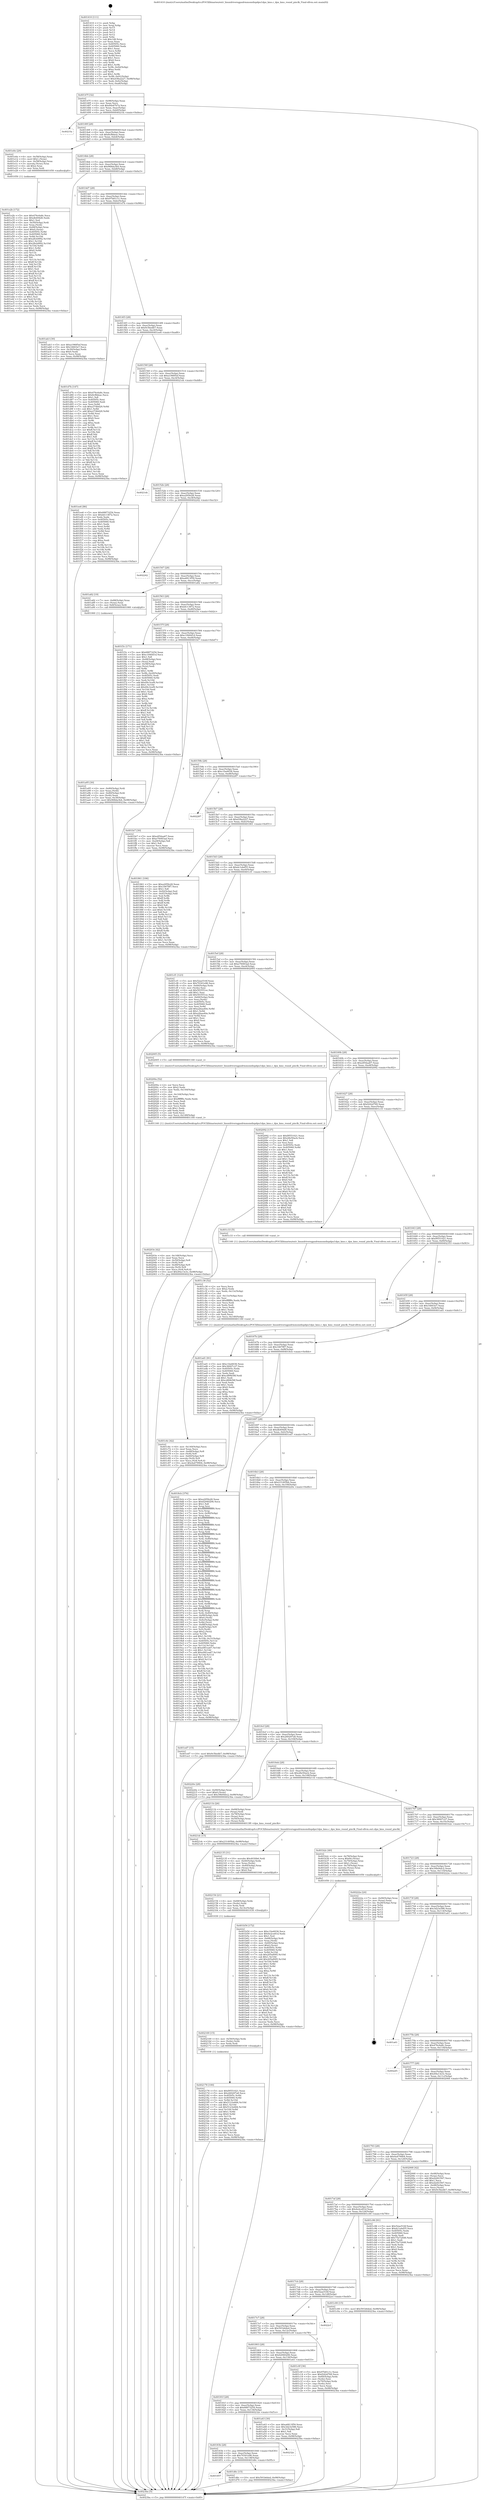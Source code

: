 digraph "0x401410" {
  label = "0x401410 (/mnt/c/Users/mathe/Desktop/tcc/POCII/binaries/extr_linuxdriversgpudrmmsmdispdpu1dpu_kms.c_dpu_kms_round_pixclk_Final-ollvm.out::main(0))"
  labelloc = "t"
  node[shape=record]

  Entry [label="",width=0.3,height=0.3,shape=circle,fillcolor=black,style=filled]
  "0x40147f" [label="{
     0x40147f [32]\l
     | [instrs]\l
     &nbsp;&nbsp;0x40147f \<+6\>: mov -0x98(%rbp),%eax\l
     &nbsp;&nbsp;0x401485 \<+2\>: mov %eax,%ecx\l
     &nbsp;&nbsp;0x401487 \<+6\>: sub $0x84e67b7a,%ecx\l
     &nbsp;&nbsp;0x40148d \<+6\>: mov %eax,-0xac(%rbp)\l
     &nbsp;&nbsp;0x401493 \<+6\>: mov %ecx,-0xb0(%rbp)\l
     &nbsp;&nbsp;0x401499 \<+6\>: je 00000000004021fa \<main+0xdea\>\l
  }"]
  "0x4021fa" [label="{
     0x4021fa\l
  }", style=dashed]
  "0x40149f" [label="{
     0x40149f [28]\l
     | [instrs]\l
     &nbsp;&nbsp;0x40149f \<+5\>: jmp 00000000004014a4 \<main+0x94\>\l
     &nbsp;&nbsp;0x4014a4 \<+6\>: mov -0xac(%rbp),%eax\l
     &nbsp;&nbsp;0x4014aa \<+5\>: sub $0x8cf8deac,%eax\l
     &nbsp;&nbsp;0x4014af \<+6\>: mov %eax,-0xb4(%rbp)\l
     &nbsp;&nbsp;0x4014b5 \<+6\>: je 0000000000401e0e \<main+0x9fe\>\l
  }"]
  Exit [label="",width=0.3,height=0.3,shape=circle,fillcolor=black,style=filled,peripheries=2]
  "0x401e0e" [label="{
     0x401e0e [29]\l
     | [instrs]\l
     &nbsp;&nbsp;0x401e0e \<+4\>: mov -0x58(%rbp),%rax\l
     &nbsp;&nbsp;0x401e12 \<+6\>: movl $0x1,(%rax)\l
     &nbsp;&nbsp;0x401e18 \<+4\>: mov -0x58(%rbp),%rax\l
     &nbsp;&nbsp;0x401e1c \<+3\>: movslq (%rax),%rax\l
     &nbsp;&nbsp;0x401e1f \<+4\>: shl $0x2,%rax\l
     &nbsp;&nbsp;0x401e23 \<+3\>: mov %rax,%rdi\l
     &nbsp;&nbsp;0x401e26 \<+5\>: call 0000000000401050 \<malloc@plt\>\l
     | [calls]\l
     &nbsp;&nbsp;0x401050 \{1\} (unknown)\l
  }"]
  "0x4014bb" [label="{
     0x4014bb [28]\l
     | [instrs]\l
     &nbsp;&nbsp;0x4014bb \<+5\>: jmp 00000000004014c0 \<main+0xb0\>\l
     &nbsp;&nbsp;0x4014c0 \<+6\>: mov -0xac(%rbp),%eax\l
     &nbsp;&nbsp;0x4014c6 \<+5\>: sub $0x968da3b4,%eax\l
     &nbsp;&nbsp;0x4014cb \<+6\>: mov %eax,-0xb8(%rbp)\l
     &nbsp;&nbsp;0x4014d1 \<+6\>: je 0000000000401ab3 \<main+0x6a3\>\l
  }"]
  "0x402178" [label="{
     0x402178 [100]\l
     | [instrs]\l
     &nbsp;&nbsp;0x402178 \<+5\>: mov $0xf9551021,%eax\l
     &nbsp;&nbsp;0x40217d \<+5\>: mov $0x260297a8,%ecx\l
     &nbsp;&nbsp;0x402182 \<+8\>: mov 0x40505c,%r8d\l
     &nbsp;&nbsp;0x40218a \<+8\>: mov 0x405060,%r9d\l
     &nbsp;&nbsp;0x402192 \<+3\>: mov %r8d,%r10d\l
     &nbsp;&nbsp;0x402195 \<+7\>: add $0x5123e684,%r10d\l
     &nbsp;&nbsp;0x40219c \<+4\>: sub $0x1,%r10d\l
     &nbsp;&nbsp;0x4021a0 \<+7\>: sub $0x5123e684,%r10d\l
     &nbsp;&nbsp;0x4021a7 \<+4\>: imul %r10d,%r8d\l
     &nbsp;&nbsp;0x4021ab \<+4\>: and $0x1,%r8d\l
     &nbsp;&nbsp;0x4021af \<+4\>: cmp $0x0,%r8d\l
     &nbsp;&nbsp;0x4021b3 \<+4\>: sete %r11b\l
     &nbsp;&nbsp;0x4021b7 \<+4\>: cmp $0xa,%r9d\l
     &nbsp;&nbsp;0x4021bb \<+3\>: setl %bl\l
     &nbsp;&nbsp;0x4021be \<+3\>: mov %r11b,%r14b\l
     &nbsp;&nbsp;0x4021c1 \<+3\>: and %bl,%r14b\l
     &nbsp;&nbsp;0x4021c4 \<+3\>: xor %bl,%r11b\l
     &nbsp;&nbsp;0x4021c7 \<+3\>: or %r11b,%r14b\l
     &nbsp;&nbsp;0x4021ca \<+4\>: test $0x1,%r14b\l
     &nbsp;&nbsp;0x4021ce \<+3\>: cmovne %ecx,%eax\l
     &nbsp;&nbsp;0x4021d1 \<+6\>: mov %eax,-0x98(%rbp)\l
     &nbsp;&nbsp;0x4021d7 \<+5\>: jmp 00000000004023ba \<main+0xfaa\>\l
  }"]
  "0x401ab3" [label="{
     0x401ab3 [30]\l
     | [instrs]\l
     &nbsp;&nbsp;0x401ab3 \<+5\>: mov $0xa19685ef,%eax\l
     &nbsp;&nbsp;0x401ab8 \<+5\>: mov $0x16603e7,%ecx\l
     &nbsp;&nbsp;0x401abd \<+3\>: mov -0x30(%rbp),%edx\l
     &nbsp;&nbsp;0x401ac0 \<+3\>: cmp $0x0,%edx\l
     &nbsp;&nbsp;0x401ac3 \<+3\>: cmove %ecx,%eax\l
     &nbsp;&nbsp;0x401ac6 \<+6\>: mov %eax,-0x98(%rbp)\l
     &nbsp;&nbsp;0x401acc \<+5\>: jmp 00000000004023ba \<main+0xfaa\>\l
  }"]
  "0x4014d7" [label="{
     0x4014d7 [28]\l
     | [instrs]\l
     &nbsp;&nbsp;0x4014d7 \<+5\>: jmp 00000000004014dc \<main+0xcc\>\l
     &nbsp;&nbsp;0x4014dc \<+6\>: mov -0xac(%rbp),%eax\l
     &nbsp;&nbsp;0x4014e2 \<+5\>: sub $0x97b81c1c,%eax\l
     &nbsp;&nbsp;0x4014e7 \<+6\>: mov %eax,-0xbc(%rbp)\l
     &nbsp;&nbsp;0x4014ed \<+6\>: je 0000000000401d7b \<main+0x96b\>\l
  }"]
  "0x402169" [label="{
     0x402169 [15]\l
     | [instrs]\l
     &nbsp;&nbsp;0x402169 \<+4\>: mov -0x50(%rbp),%rdx\l
     &nbsp;&nbsp;0x40216d \<+3\>: mov (%rdx),%rdx\l
     &nbsp;&nbsp;0x402170 \<+3\>: mov %rdx,%rdi\l
     &nbsp;&nbsp;0x402173 \<+5\>: call 0000000000401030 \<free@plt\>\l
     | [calls]\l
     &nbsp;&nbsp;0x401030 \{1\} (unknown)\l
  }"]
  "0x401d7b" [label="{
     0x401d7b [147]\l
     | [instrs]\l
     &nbsp;&nbsp;0x401d7b \<+5\>: mov $0x476c6a8c,%eax\l
     &nbsp;&nbsp;0x401d80 \<+5\>: mov $0x8cf8deac,%ecx\l
     &nbsp;&nbsp;0x401d85 \<+2\>: mov $0x1,%dl\l
     &nbsp;&nbsp;0x401d87 \<+7\>: mov 0x40505c,%esi\l
     &nbsp;&nbsp;0x401d8e \<+7\>: mov 0x405060,%edi\l
     &nbsp;&nbsp;0x401d95 \<+3\>: mov %esi,%r8d\l
     &nbsp;&nbsp;0x401d98 \<+7\>: sub $0xa37db429,%r8d\l
     &nbsp;&nbsp;0x401d9f \<+4\>: sub $0x1,%r8d\l
     &nbsp;&nbsp;0x401da3 \<+7\>: add $0xa37db429,%r8d\l
     &nbsp;&nbsp;0x401daa \<+4\>: imul %r8d,%esi\l
     &nbsp;&nbsp;0x401dae \<+3\>: and $0x1,%esi\l
     &nbsp;&nbsp;0x401db1 \<+3\>: cmp $0x0,%esi\l
     &nbsp;&nbsp;0x401db4 \<+4\>: sete %r9b\l
     &nbsp;&nbsp;0x401db8 \<+3\>: cmp $0xa,%edi\l
     &nbsp;&nbsp;0x401dbb \<+4\>: setl %r10b\l
     &nbsp;&nbsp;0x401dbf \<+3\>: mov %r9b,%r11b\l
     &nbsp;&nbsp;0x401dc2 \<+4\>: xor $0xff,%r11b\l
     &nbsp;&nbsp;0x401dc6 \<+3\>: mov %r10b,%bl\l
     &nbsp;&nbsp;0x401dc9 \<+3\>: xor $0xff,%bl\l
     &nbsp;&nbsp;0x401dcc \<+3\>: xor $0x1,%dl\l
     &nbsp;&nbsp;0x401dcf \<+3\>: mov %r11b,%r14b\l
     &nbsp;&nbsp;0x401dd2 \<+4\>: and $0xff,%r14b\l
     &nbsp;&nbsp;0x401dd6 \<+3\>: and %dl,%r9b\l
     &nbsp;&nbsp;0x401dd9 \<+3\>: mov %bl,%r15b\l
     &nbsp;&nbsp;0x401ddc \<+4\>: and $0xff,%r15b\l
     &nbsp;&nbsp;0x401de0 \<+3\>: and %dl,%r10b\l
     &nbsp;&nbsp;0x401de3 \<+3\>: or %r9b,%r14b\l
     &nbsp;&nbsp;0x401de6 \<+3\>: or %r10b,%r15b\l
     &nbsp;&nbsp;0x401de9 \<+3\>: xor %r15b,%r14b\l
     &nbsp;&nbsp;0x401dec \<+3\>: or %bl,%r11b\l
     &nbsp;&nbsp;0x401def \<+4\>: xor $0xff,%r11b\l
     &nbsp;&nbsp;0x401df3 \<+3\>: or $0x1,%dl\l
     &nbsp;&nbsp;0x401df6 \<+3\>: and %dl,%r11b\l
     &nbsp;&nbsp;0x401df9 \<+3\>: or %r11b,%r14b\l
     &nbsp;&nbsp;0x401dfc \<+4\>: test $0x1,%r14b\l
     &nbsp;&nbsp;0x401e00 \<+3\>: cmovne %ecx,%eax\l
     &nbsp;&nbsp;0x401e03 \<+6\>: mov %eax,-0x98(%rbp)\l
     &nbsp;&nbsp;0x401e09 \<+5\>: jmp 00000000004023ba \<main+0xfaa\>\l
  }"]
  "0x4014f3" [label="{
     0x4014f3 [28]\l
     | [instrs]\l
     &nbsp;&nbsp;0x4014f3 \<+5\>: jmp 00000000004014f8 \<main+0xe8\>\l
     &nbsp;&nbsp;0x4014f8 \<+6\>: mov -0xac(%rbp),%eax\l
     &nbsp;&nbsp;0x4014fe \<+5\>: sub $0x9c5bedb7,%eax\l
     &nbsp;&nbsp;0x401503 \<+6\>: mov %eax,-0xc0(%rbp)\l
     &nbsp;&nbsp;0x401509 \<+6\>: je 0000000000401ee6 \<main+0xad6\>\l
  }"]
  "0x402154" [label="{
     0x402154 [21]\l
     | [instrs]\l
     &nbsp;&nbsp;0x402154 \<+4\>: mov -0x68(%rbp),%rdx\l
     &nbsp;&nbsp;0x402158 \<+3\>: mov (%rdx),%rdx\l
     &nbsp;&nbsp;0x40215b \<+3\>: mov %rdx,%rdi\l
     &nbsp;&nbsp;0x40215e \<+6\>: mov %eax,-0x14c(%rbp)\l
     &nbsp;&nbsp;0x402164 \<+5\>: call 0000000000401030 \<free@plt\>\l
     | [calls]\l
     &nbsp;&nbsp;0x401030 \{1\} (unknown)\l
  }"]
  "0x401ee6" [label="{
     0x401ee6 [86]\l
     | [instrs]\l
     &nbsp;&nbsp;0x401ee6 \<+5\>: mov $0x68873254,%eax\l
     &nbsp;&nbsp;0x401eeb \<+5\>: mov $0xbfc13872,%ecx\l
     &nbsp;&nbsp;0x401ef0 \<+2\>: xor %edx,%edx\l
     &nbsp;&nbsp;0x401ef2 \<+7\>: mov 0x40505c,%esi\l
     &nbsp;&nbsp;0x401ef9 \<+7\>: mov 0x405060,%edi\l
     &nbsp;&nbsp;0x401f00 \<+3\>: sub $0x1,%edx\l
     &nbsp;&nbsp;0x401f03 \<+3\>: mov %esi,%r8d\l
     &nbsp;&nbsp;0x401f06 \<+3\>: add %edx,%r8d\l
     &nbsp;&nbsp;0x401f09 \<+4\>: imul %r8d,%esi\l
     &nbsp;&nbsp;0x401f0d \<+3\>: and $0x1,%esi\l
     &nbsp;&nbsp;0x401f10 \<+3\>: cmp $0x0,%esi\l
     &nbsp;&nbsp;0x401f13 \<+4\>: sete %r9b\l
     &nbsp;&nbsp;0x401f17 \<+3\>: cmp $0xa,%edi\l
     &nbsp;&nbsp;0x401f1a \<+4\>: setl %r10b\l
     &nbsp;&nbsp;0x401f1e \<+3\>: mov %r9b,%r11b\l
     &nbsp;&nbsp;0x401f21 \<+3\>: and %r10b,%r11b\l
     &nbsp;&nbsp;0x401f24 \<+3\>: xor %r10b,%r9b\l
     &nbsp;&nbsp;0x401f27 \<+3\>: or %r9b,%r11b\l
     &nbsp;&nbsp;0x401f2a \<+4\>: test $0x1,%r11b\l
     &nbsp;&nbsp;0x401f2e \<+3\>: cmovne %ecx,%eax\l
     &nbsp;&nbsp;0x401f31 \<+6\>: mov %eax,-0x98(%rbp)\l
     &nbsp;&nbsp;0x401f37 \<+5\>: jmp 00000000004023ba \<main+0xfaa\>\l
  }"]
  "0x40150f" [label="{
     0x40150f [28]\l
     | [instrs]\l
     &nbsp;&nbsp;0x40150f \<+5\>: jmp 0000000000401514 \<main+0x104\>\l
     &nbsp;&nbsp;0x401514 \<+6\>: mov -0xac(%rbp),%eax\l
     &nbsp;&nbsp;0x40151a \<+5\>: sub $0xa19685ef,%eax\l
     &nbsp;&nbsp;0x40151f \<+6\>: mov %eax,-0xc4(%rbp)\l
     &nbsp;&nbsp;0x401525 \<+6\>: je 00000000004021eb \<main+0xddb\>\l
  }"]
  "0x402135" [label="{
     0x402135 [31]\l
     | [instrs]\l
     &nbsp;&nbsp;0x402135 \<+10\>: movabs $0x4030b6,%rdi\l
     &nbsp;&nbsp;0x40213f \<+4\>: mov -0x40(%rbp),%rdx\l
     &nbsp;&nbsp;0x402143 \<+3\>: mov %rax,(%rdx)\l
     &nbsp;&nbsp;0x402146 \<+4\>: mov -0x40(%rbp),%rax\l
     &nbsp;&nbsp;0x40214a \<+3\>: mov (%rax),%rsi\l
     &nbsp;&nbsp;0x40214d \<+2\>: mov $0x0,%al\l
     &nbsp;&nbsp;0x40214f \<+5\>: call 0000000000401040 \<printf@plt\>\l
     | [calls]\l
     &nbsp;&nbsp;0x401040 \{1\} (unknown)\l
  }"]
  "0x4021eb" [label="{
     0x4021eb\l
  }", style=dashed]
  "0x40152b" [label="{
     0x40152b [28]\l
     | [instrs]\l
     &nbsp;&nbsp;0x40152b \<+5\>: jmp 0000000000401530 \<main+0x120\>\l
     &nbsp;&nbsp;0x401530 \<+6\>: mov -0xac(%rbp),%eax\l
     &nbsp;&nbsp;0x401536 \<+5\>: sub $0xa295fe28,%eax\l
     &nbsp;&nbsp;0x40153b \<+6\>: mov %eax,-0xc8(%rbp)\l
     &nbsp;&nbsp;0x401541 \<+6\>: je 0000000000402242 \<main+0xe32\>\l
  }"]
  "0x40203e" [label="{
     0x40203e [42]\l
     | [instrs]\l
     &nbsp;&nbsp;0x40203e \<+6\>: mov -0x148(%rbp),%ecx\l
     &nbsp;&nbsp;0x402044 \<+3\>: imul %eax,%ecx\l
     &nbsp;&nbsp;0x402047 \<+4\>: mov -0x50(%rbp),%r8\l
     &nbsp;&nbsp;0x40204b \<+3\>: mov (%r8),%r8\l
     &nbsp;&nbsp;0x40204e \<+4\>: mov -0x48(%rbp),%r9\l
     &nbsp;&nbsp;0x402052 \<+3\>: movslq (%r9),%r9\l
     &nbsp;&nbsp;0x402055 \<+4\>: mov %ecx,(%r8,%r9,4)\l
     &nbsp;&nbsp;0x402059 \<+10\>: movl $0x49a13e3c,-0x98(%rbp)\l
     &nbsp;&nbsp;0x402063 \<+5\>: jmp 00000000004023ba \<main+0xfaa\>\l
  }"]
  "0x402242" [label="{
     0x402242\l
  }", style=dashed]
  "0x401547" [label="{
     0x401547 [28]\l
     | [instrs]\l
     &nbsp;&nbsp;0x401547 \<+5\>: jmp 000000000040154c \<main+0x13c\>\l
     &nbsp;&nbsp;0x40154c \<+6\>: mov -0xac(%rbp),%eax\l
     &nbsp;&nbsp;0x401552 \<+5\>: sub $0xa6813f59,%eax\l
     &nbsp;&nbsp;0x401557 \<+6\>: mov %eax,-0xcc(%rbp)\l
     &nbsp;&nbsp;0x40155d \<+6\>: je 0000000000401a82 \<main+0x672\>\l
  }"]
  "0x40200a" [label="{
     0x40200a [52]\l
     | [instrs]\l
     &nbsp;&nbsp;0x40200a \<+2\>: xor %ecx,%ecx\l
     &nbsp;&nbsp;0x40200c \<+5\>: mov $0x2,%edx\l
     &nbsp;&nbsp;0x402011 \<+6\>: mov %edx,-0x144(%rbp)\l
     &nbsp;&nbsp;0x402017 \<+1\>: cltd\l
     &nbsp;&nbsp;0x402018 \<+6\>: mov -0x144(%rbp),%esi\l
     &nbsp;&nbsp;0x40201e \<+2\>: idiv %esi\l
     &nbsp;&nbsp;0x402020 \<+6\>: imul $0xfffffffe,%edx,%edx\l
     &nbsp;&nbsp;0x402026 \<+2\>: mov %ecx,%edi\l
     &nbsp;&nbsp;0x402028 \<+2\>: sub %edx,%edi\l
     &nbsp;&nbsp;0x40202a \<+2\>: mov %ecx,%edx\l
     &nbsp;&nbsp;0x40202c \<+3\>: sub $0x1,%edx\l
     &nbsp;&nbsp;0x40202f \<+2\>: add %edx,%edi\l
     &nbsp;&nbsp;0x402031 \<+2\>: sub %edi,%ecx\l
     &nbsp;&nbsp;0x402033 \<+6\>: mov %ecx,-0x148(%rbp)\l
     &nbsp;&nbsp;0x402039 \<+5\>: call 0000000000401160 \<next_i\>\l
     | [calls]\l
     &nbsp;&nbsp;0x401160 \{1\} (/mnt/c/Users/mathe/Desktop/tcc/POCII/binaries/extr_linuxdriversgpudrmmsmdispdpu1dpu_kms.c_dpu_kms_round_pixclk_Final-ollvm.out::next_i)\l
  }"]
  "0x401a82" [label="{
     0x401a82 [19]\l
     | [instrs]\l
     &nbsp;&nbsp;0x401a82 \<+7\>: mov -0x88(%rbp),%rax\l
     &nbsp;&nbsp;0x401a89 \<+3\>: mov (%rax),%rax\l
     &nbsp;&nbsp;0x401a8c \<+4\>: mov 0x8(%rax),%rdi\l
     &nbsp;&nbsp;0x401a90 \<+5\>: call 0000000000401060 \<atoi@plt\>\l
     | [calls]\l
     &nbsp;&nbsp;0x401060 \{1\} (unknown)\l
  }"]
  "0x401563" [label="{
     0x401563 [28]\l
     | [instrs]\l
     &nbsp;&nbsp;0x401563 \<+5\>: jmp 0000000000401568 \<main+0x158\>\l
     &nbsp;&nbsp;0x401568 \<+6\>: mov -0xac(%rbp),%eax\l
     &nbsp;&nbsp;0x40156e \<+5\>: sub $0xbfc13872,%eax\l
     &nbsp;&nbsp;0x401573 \<+6\>: mov %eax,-0xd0(%rbp)\l
     &nbsp;&nbsp;0x401579 \<+6\>: je 0000000000401f3c \<main+0xb2c\>\l
  }"]
  "0x401e2b" [label="{
     0x401e2b [172]\l
     | [instrs]\l
     &nbsp;&nbsp;0x401e2b \<+5\>: mov $0x476c6a8c,%ecx\l
     &nbsp;&nbsp;0x401e30 \<+5\>: mov $0xdb494d0,%edx\l
     &nbsp;&nbsp;0x401e35 \<+3\>: mov $0x1,%sil\l
     &nbsp;&nbsp;0x401e38 \<+4\>: mov -0x50(%rbp),%rdi\l
     &nbsp;&nbsp;0x401e3c \<+3\>: mov %rax,(%rdi)\l
     &nbsp;&nbsp;0x401e3f \<+4\>: mov -0x48(%rbp),%rax\l
     &nbsp;&nbsp;0x401e43 \<+6\>: movl $0x0,(%rax)\l
     &nbsp;&nbsp;0x401e49 \<+8\>: mov 0x40505c,%r8d\l
     &nbsp;&nbsp;0x401e51 \<+8\>: mov 0x405060,%r9d\l
     &nbsp;&nbsp;0x401e59 \<+3\>: mov %r8d,%r10d\l
     &nbsp;&nbsp;0x401e5c \<+7\>: add $0x28cb9f92,%r10d\l
     &nbsp;&nbsp;0x401e63 \<+4\>: sub $0x1,%r10d\l
     &nbsp;&nbsp;0x401e67 \<+7\>: sub $0x28cb9f92,%r10d\l
     &nbsp;&nbsp;0x401e6e \<+4\>: imul %r10d,%r8d\l
     &nbsp;&nbsp;0x401e72 \<+4\>: and $0x1,%r8d\l
     &nbsp;&nbsp;0x401e76 \<+4\>: cmp $0x0,%r8d\l
     &nbsp;&nbsp;0x401e7a \<+4\>: sete %r11b\l
     &nbsp;&nbsp;0x401e7e \<+4\>: cmp $0xa,%r9d\l
     &nbsp;&nbsp;0x401e82 \<+3\>: setl %bl\l
     &nbsp;&nbsp;0x401e85 \<+3\>: mov %r11b,%r14b\l
     &nbsp;&nbsp;0x401e88 \<+4\>: xor $0xff,%r14b\l
     &nbsp;&nbsp;0x401e8c \<+3\>: mov %bl,%r15b\l
     &nbsp;&nbsp;0x401e8f \<+4\>: xor $0xff,%r15b\l
     &nbsp;&nbsp;0x401e93 \<+4\>: xor $0x1,%sil\l
     &nbsp;&nbsp;0x401e97 \<+3\>: mov %r14b,%r12b\l
     &nbsp;&nbsp;0x401e9a \<+4\>: and $0xff,%r12b\l
     &nbsp;&nbsp;0x401e9e \<+3\>: and %sil,%r11b\l
     &nbsp;&nbsp;0x401ea1 \<+3\>: mov %r15b,%r13b\l
     &nbsp;&nbsp;0x401ea4 \<+4\>: and $0xff,%r13b\l
     &nbsp;&nbsp;0x401ea8 \<+3\>: and %sil,%bl\l
     &nbsp;&nbsp;0x401eab \<+3\>: or %r11b,%r12b\l
     &nbsp;&nbsp;0x401eae \<+3\>: or %bl,%r13b\l
     &nbsp;&nbsp;0x401eb1 \<+3\>: xor %r13b,%r12b\l
     &nbsp;&nbsp;0x401eb4 \<+3\>: or %r15b,%r14b\l
     &nbsp;&nbsp;0x401eb7 \<+4\>: xor $0xff,%r14b\l
     &nbsp;&nbsp;0x401ebb \<+4\>: or $0x1,%sil\l
     &nbsp;&nbsp;0x401ebf \<+3\>: and %sil,%r14b\l
     &nbsp;&nbsp;0x401ec2 \<+3\>: or %r14b,%r12b\l
     &nbsp;&nbsp;0x401ec5 \<+4\>: test $0x1,%r12b\l
     &nbsp;&nbsp;0x401ec9 \<+3\>: cmovne %edx,%ecx\l
     &nbsp;&nbsp;0x401ecc \<+6\>: mov %ecx,-0x98(%rbp)\l
     &nbsp;&nbsp;0x401ed2 \<+5\>: jmp 00000000004023ba \<main+0xfaa\>\l
  }"]
  "0x401f3c" [label="{
     0x401f3c [171]\l
     | [instrs]\l
     &nbsp;&nbsp;0x401f3c \<+5\>: mov $0x68873254,%eax\l
     &nbsp;&nbsp;0x401f41 \<+5\>: mov $0xc1840d1d,%ecx\l
     &nbsp;&nbsp;0x401f46 \<+2\>: mov $0x1,%dl\l
     &nbsp;&nbsp;0x401f48 \<+4\>: mov -0x48(%rbp),%rsi\l
     &nbsp;&nbsp;0x401f4c \<+2\>: mov (%rsi),%edi\l
     &nbsp;&nbsp;0x401f4e \<+4\>: mov -0x58(%rbp),%rsi\l
     &nbsp;&nbsp;0x401f52 \<+2\>: cmp (%rsi),%edi\l
     &nbsp;&nbsp;0x401f54 \<+4\>: setl %r8b\l
     &nbsp;&nbsp;0x401f58 \<+4\>: and $0x1,%r8b\l
     &nbsp;&nbsp;0x401f5c \<+4\>: mov %r8b,-0x29(%rbp)\l
     &nbsp;&nbsp;0x401f60 \<+7\>: mov 0x40505c,%edi\l
     &nbsp;&nbsp;0x401f67 \<+8\>: mov 0x405060,%r9d\l
     &nbsp;&nbsp;0x401f6f \<+3\>: mov %edi,%r10d\l
     &nbsp;&nbsp;0x401f72 \<+7\>: add $0x49c3cef9,%r10d\l
     &nbsp;&nbsp;0x401f79 \<+4\>: sub $0x1,%r10d\l
     &nbsp;&nbsp;0x401f7d \<+7\>: sub $0x49c3cef9,%r10d\l
     &nbsp;&nbsp;0x401f84 \<+4\>: imul %r10d,%edi\l
     &nbsp;&nbsp;0x401f88 \<+3\>: and $0x1,%edi\l
     &nbsp;&nbsp;0x401f8b \<+3\>: cmp $0x0,%edi\l
     &nbsp;&nbsp;0x401f8e \<+4\>: sete %r8b\l
     &nbsp;&nbsp;0x401f92 \<+4\>: cmp $0xa,%r9d\l
     &nbsp;&nbsp;0x401f96 \<+4\>: setl %r11b\l
     &nbsp;&nbsp;0x401f9a \<+3\>: mov %r8b,%bl\l
     &nbsp;&nbsp;0x401f9d \<+3\>: xor $0xff,%bl\l
     &nbsp;&nbsp;0x401fa0 \<+3\>: mov %r11b,%r14b\l
     &nbsp;&nbsp;0x401fa3 \<+4\>: xor $0xff,%r14b\l
     &nbsp;&nbsp;0x401fa7 \<+3\>: xor $0x1,%dl\l
     &nbsp;&nbsp;0x401faa \<+3\>: mov %bl,%r15b\l
     &nbsp;&nbsp;0x401fad \<+4\>: and $0xff,%r15b\l
     &nbsp;&nbsp;0x401fb1 \<+3\>: and %dl,%r8b\l
     &nbsp;&nbsp;0x401fb4 \<+3\>: mov %r14b,%r12b\l
     &nbsp;&nbsp;0x401fb7 \<+4\>: and $0xff,%r12b\l
     &nbsp;&nbsp;0x401fbb \<+3\>: and %dl,%r11b\l
     &nbsp;&nbsp;0x401fbe \<+3\>: or %r8b,%r15b\l
     &nbsp;&nbsp;0x401fc1 \<+3\>: or %r11b,%r12b\l
     &nbsp;&nbsp;0x401fc4 \<+3\>: xor %r12b,%r15b\l
     &nbsp;&nbsp;0x401fc7 \<+3\>: or %r14b,%bl\l
     &nbsp;&nbsp;0x401fca \<+3\>: xor $0xff,%bl\l
     &nbsp;&nbsp;0x401fcd \<+3\>: or $0x1,%dl\l
     &nbsp;&nbsp;0x401fd0 \<+2\>: and %dl,%bl\l
     &nbsp;&nbsp;0x401fd2 \<+3\>: or %bl,%r15b\l
     &nbsp;&nbsp;0x401fd5 \<+4\>: test $0x1,%r15b\l
     &nbsp;&nbsp;0x401fd9 \<+3\>: cmovne %ecx,%eax\l
     &nbsp;&nbsp;0x401fdc \<+6\>: mov %eax,-0x98(%rbp)\l
     &nbsp;&nbsp;0x401fe2 \<+5\>: jmp 00000000004023ba \<main+0xfaa\>\l
  }"]
  "0x40157f" [label="{
     0x40157f [28]\l
     | [instrs]\l
     &nbsp;&nbsp;0x40157f \<+5\>: jmp 0000000000401584 \<main+0x174\>\l
     &nbsp;&nbsp;0x401584 \<+6\>: mov -0xac(%rbp),%eax\l
     &nbsp;&nbsp;0x40158a \<+5\>: sub $0xc1840d1d,%eax\l
     &nbsp;&nbsp;0x40158f \<+6\>: mov %eax,-0xd4(%rbp)\l
     &nbsp;&nbsp;0x401595 \<+6\>: je 0000000000401fe7 \<main+0xbd7\>\l
  }"]
  "0x401857" [label="{
     0x401857\l
  }", style=dashed]
  "0x401fe7" [label="{
     0x401fe7 [30]\l
     | [instrs]\l
     &nbsp;&nbsp;0x401fe7 \<+5\>: mov $0xe854aa67,%eax\l
     &nbsp;&nbsp;0x401fec \<+5\>: mov $0xe76083ad,%ecx\l
     &nbsp;&nbsp;0x401ff1 \<+3\>: mov -0x29(%rbp),%dl\l
     &nbsp;&nbsp;0x401ff4 \<+3\>: test $0x1,%dl\l
     &nbsp;&nbsp;0x401ff7 \<+3\>: cmovne %ecx,%eax\l
     &nbsp;&nbsp;0x401ffa \<+6\>: mov %eax,-0x98(%rbp)\l
     &nbsp;&nbsp;0x402000 \<+5\>: jmp 00000000004023ba \<main+0xfaa\>\l
  }"]
  "0x40159b" [label="{
     0x40159b [28]\l
     | [instrs]\l
     &nbsp;&nbsp;0x40159b \<+5\>: jmp 00000000004015a0 \<main+0x190\>\l
     &nbsp;&nbsp;0x4015a0 \<+6\>: mov -0xac(%rbp),%eax\l
     &nbsp;&nbsp;0x4015a6 \<+5\>: sub $0xc1be6036,%eax\l
     &nbsp;&nbsp;0x4015ab \<+6\>: mov %eax,-0xd8(%rbp)\l
     &nbsp;&nbsp;0x4015b1 \<+6\>: je 0000000000402287 \<main+0xe77\>\l
  }"]
  "0x401d6c" [label="{
     0x401d6c [15]\l
     | [instrs]\l
     &nbsp;&nbsp;0x401d6c \<+10\>: movl $0x591b6ded,-0x98(%rbp)\l
     &nbsp;&nbsp;0x401d76 \<+5\>: jmp 00000000004023ba \<main+0xfaa\>\l
  }"]
  "0x402287" [label="{
     0x402287\l
  }", style=dashed]
  "0x4015b7" [label="{
     0x4015b7 [28]\l
     | [instrs]\l
     &nbsp;&nbsp;0x4015b7 \<+5\>: jmp 00000000004015bc \<main+0x1ac\>\l
     &nbsp;&nbsp;0x4015bc \<+6\>: mov -0xac(%rbp),%eax\l
     &nbsp;&nbsp;0x4015c2 \<+5\>: sub $0xd38a2227,%eax\l
     &nbsp;&nbsp;0x4015c7 \<+6\>: mov %eax,-0xdc(%rbp)\l
     &nbsp;&nbsp;0x4015cd \<+6\>: je 0000000000401861 \<main+0x451\>\l
  }"]
  "0x40183b" [label="{
     0x40183b [28]\l
     | [instrs]\l
     &nbsp;&nbsp;0x40183b \<+5\>: jmp 0000000000401840 \<main+0x430\>\l
     &nbsp;&nbsp;0x401840 \<+6\>: mov -0xac(%rbp),%eax\l
     &nbsp;&nbsp;0x401846 \<+5\>: sub $0x70301e96,%eax\l
     &nbsp;&nbsp;0x40184b \<+6\>: mov %eax,-0x138(%rbp)\l
     &nbsp;&nbsp;0x401851 \<+6\>: je 0000000000401d6c \<main+0x95c\>\l
  }"]
  "0x401861" [label="{
     0x401861 [106]\l
     | [instrs]\l
     &nbsp;&nbsp;0x401861 \<+5\>: mov $0xa295fe28,%eax\l
     &nbsp;&nbsp;0x401866 \<+5\>: mov $0x1667f87,%ecx\l
     &nbsp;&nbsp;0x40186b \<+2\>: mov $0x1,%dl\l
     &nbsp;&nbsp;0x40186d \<+7\>: mov -0x92(%rbp),%sil\l
     &nbsp;&nbsp;0x401874 \<+7\>: mov -0x91(%rbp),%dil\l
     &nbsp;&nbsp;0x40187b \<+3\>: mov %sil,%r8b\l
     &nbsp;&nbsp;0x40187e \<+4\>: xor $0xff,%r8b\l
     &nbsp;&nbsp;0x401882 \<+3\>: mov %dil,%r9b\l
     &nbsp;&nbsp;0x401885 \<+4\>: xor $0xff,%r9b\l
     &nbsp;&nbsp;0x401889 \<+3\>: xor $0x0,%dl\l
     &nbsp;&nbsp;0x40188c \<+3\>: mov %r8b,%r10b\l
     &nbsp;&nbsp;0x40188f \<+4\>: and $0x0,%r10b\l
     &nbsp;&nbsp;0x401893 \<+3\>: and %dl,%sil\l
     &nbsp;&nbsp;0x401896 \<+3\>: mov %r9b,%r11b\l
     &nbsp;&nbsp;0x401899 \<+4\>: and $0x0,%r11b\l
     &nbsp;&nbsp;0x40189d \<+3\>: and %dl,%dil\l
     &nbsp;&nbsp;0x4018a0 \<+3\>: or %sil,%r10b\l
     &nbsp;&nbsp;0x4018a3 \<+3\>: or %dil,%r11b\l
     &nbsp;&nbsp;0x4018a6 \<+3\>: xor %r11b,%r10b\l
     &nbsp;&nbsp;0x4018a9 \<+3\>: or %r9b,%r8b\l
     &nbsp;&nbsp;0x4018ac \<+4\>: xor $0xff,%r8b\l
     &nbsp;&nbsp;0x4018b0 \<+3\>: or $0x0,%dl\l
     &nbsp;&nbsp;0x4018b3 \<+3\>: and %dl,%r8b\l
     &nbsp;&nbsp;0x4018b6 \<+3\>: or %r8b,%r10b\l
     &nbsp;&nbsp;0x4018b9 \<+4\>: test $0x1,%r10b\l
     &nbsp;&nbsp;0x4018bd \<+3\>: cmovne %ecx,%eax\l
     &nbsp;&nbsp;0x4018c0 \<+6\>: mov %eax,-0x98(%rbp)\l
     &nbsp;&nbsp;0x4018c6 \<+5\>: jmp 00000000004023ba \<main+0xfaa\>\l
  }"]
  "0x4015d3" [label="{
     0x4015d3 [28]\l
     | [instrs]\l
     &nbsp;&nbsp;0x4015d3 \<+5\>: jmp 00000000004015d8 \<main+0x1c8\>\l
     &nbsp;&nbsp;0x4015d8 \<+6\>: mov -0xac(%rbp),%eax\l
     &nbsp;&nbsp;0x4015de \<+5\>: sub $0xdc1ebd55,%eax\l
     &nbsp;&nbsp;0x4015e3 \<+6\>: mov %eax,-0xe0(%rbp)\l
     &nbsp;&nbsp;0x4015e9 \<+6\>: je 0000000000401cf1 \<main+0x8e1\>\l
  }"]
  "0x4023ba" [label="{
     0x4023ba [5]\l
     | [instrs]\l
     &nbsp;&nbsp;0x4023ba \<+5\>: jmp 000000000040147f \<main+0x6f\>\l
  }"]
  "0x401410" [label="{
     0x401410 [111]\l
     | [instrs]\l
     &nbsp;&nbsp;0x401410 \<+1\>: push %rbp\l
     &nbsp;&nbsp;0x401411 \<+3\>: mov %rsp,%rbp\l
     &nbsp;&nbsp;0x401414 \<+2\>: push %r15\l
     &nbsp;&nbsp;0x401416 \<+2\>: push %r14\l
     &nbsp;&nbsp;0x401418 \<+2\>: push %r13\l
     &nbsp;&nbsp;0x40141a \<+2\>: push %r12\l
     &nbsp;&nbsp;0x40141c \<+1\>: push %rbx\l
     &nbsp;&nbsp;0x40141d \<+7\>: sub $0x148,%rsp\l
     &nbsp;&nbsp;0x401424 \<+2\>: xor %eax,%eax\l
     &nbsp;&nbsp;0x401426 \<+7\>: mov 0x40505c,%ecx\l
     &nbsp;&nbsp;0x40142d \<+7\>: mov 0x405060,%edx\l
     &nbsp;&nbsp;0x401434 \<+3\>: sub $0x1,%eax\l
     &nbsp;&nbsp;0x401437 \<+3\>: mov %ecx,%r8d\l
     &nbsp;&nbsp;0x40143a \<+3\>: add %eax,%r8d\l
     &nbsp;&nbsp;0x40143d \<+4\>: imul %r8d,%ecx\l
     &nbsp;&nbsp;0x401441 \<+3\>: and $0x1,%ecx\l
     &nbsp;&nbsp;0x401444 \<+3\>: cmp $0x0,%ecx\l
     &nbsp;&nbsp;0x401447 \<+4\>: sete %r9b\l
     &nbsp;&nbsp;0x40144b \<+4\>: and $0x1,%r9b\l
     &nbsp;&nbsp;0x40144f \<+7\>: mov %r9b,-0x92(%rbp)\l
     &nbsp;&nbsp;0x401456 \<+3\>: cmp $0xa,%edx\l
     &nbsp;&nbsp;0x401459 \<+4\>: setl %r9b\l
     &nbsp;&nbsp;0x40145d \<+4\>: and $0x1,%r9b\l
     &nbsp;&nbsp;0x401461 \<+7\>: mov %r9b,-0x91(%rbp)\l
     &nbsp;&nbsp;0x401468 \<+10\>: movl $0xd38a2227,-0x98(%rbp)\l
     &nbsp;&nbsp;0x401472 \<+6\>: mov %edi,-0x9c(%rbp)\l
     &nbsp;&nbsp;0x401478 \<+7\>: mov %rsi,-0xa8(%rbp)\l
  }"]
  "0x40232e" [label="{
     0x40232e\l
  }", style=dashed]
  "0x401cf1" [label="{
     0x401cf1 [123]\l
     | [instrs]\l
     &nbsp;&nbsp;0x401cf1 \<+5\>: mov $0x52ae516f,%eax\l
     &nbsp;&nbsp;0x401cf6 \<+5\>: mov $0x70301e96,%ecx\l
     &nbsp;&nbsp;0x401cfb \<+4\>: mov -0x60(%rbp),%rdx\l
     &nbsp;&nbsp;0x401cff \<+2\>: mov (%rdx),%esi\l
     &nbsp;&nbsp;0x401d01 \<+6\>: sub $0x503551ec,%esi\l
     &nbsp;&nbsp;0x401d07 \<+3\>: add $0x1,%esi\l
     &nbsp;&nbsp;0x401d0a \<+6\>: add $0x503551ec,%esi\l
     &nbsp;&nbsp;0x401d10 \<+4\>: mov -0x60(%rbp),%rdx\l
     &nbsp;&nbsp;0x401d14 \<+2\>: mov %esi,(%rdx)\l
     &nbsp;&nbsp;0x401d16 \<+7\>: mov 0x40505c,%esi\l
     &nbsp;&nbsp;0x401d1d \<+7\>: mov 0x405060,%edi\l
     &nbsp;&nbsp;0x401d24 \<+3\>: mov %esi,%r8d\l
     &nbsp;&nbsp;0x401d27 \<+7\>: add $0xa2baa40e,%r8d\l
     &nbsp;&nbsp;0x401d2e \<+4\>: sub $0x1,%r8d\l
     &nbsp;&nbsp;0x401d32 \<+7\>: sub $0xa2baa40e,%r8d\l
     &nbsp;&nbsp;0x401d39 \<+4\>: imul %r8d,%esi\l
     &nbsp;&nbsp;0x401d3d \<+3\>: and $0x1,%esi\l
     &nbsp;&nbsp;0x401d40 \<+3\>: cmp $0x0,%esi\l
     &nbsp;&nbsp;0x401d43 \<+4\>: sete %r9b\l
     &nbsp;&nbsp;0x401d47 \<+3\>: cmp $0xa,%edi\l
     &nbsp;&nbsp;0x401d4a \<+4\>: setl %r10b\l
     &nbsp;&nbsp;0x401d4e \<+3\>: mov %r9b,%r11b\l
     &nbsp;&nbsp;0x401d51 \<+3\>: and %r10b,%r11b\l
     &nbsp;&nbsp;0x401d54 \<+3\>: xor %r10b,%r9b\l
     &nbsp;&nbsp;0x401d57 \<+3\>: or %r9b,%r11b\l
     &nbsp;&nbsp;0x401d5a \<+4\>: test $0x1,%r11b\l
     &nbsp;&nbsp;0x401d5e \<+3\>: cmovne %ecx,%eax\l
     &nbsp;&nbsp;0x401d61 \<+6\>: mov %eax,-0x98(%rbp)\l
     &nbsp;&nbsp;0x401d67 \<+5\>: jmp 00000000004023ba \<main+0xfaa\>\l
  }"]
  "0x4015ef" [label="{
     0x4015ef [28]\l
     | [instrs]\l
     &nbsp;&nbsp;0x4015ef \<+5\>: jmp 00000000004015f4 \<main+0x1e4\>\l
     &nbsp;&nbsp;0x4015f4 \<+6\>: mov -0xac(%rbp),%eax\l
     &nbsp;&nbsp;0x4015fa \<+5\>: sub $0xe76083ad,%eax\l
     &nbsp;&nbsp;0x4015ff \<+6\>: mov %eax,-0xe4(%rbp)\l
     &nbsp;&nbsp;0x401605 \<+6\>: je 0000000000402005 \<main+0xbf5\>\l
  }"]
  "0x401c6c" [label="{
     0x401c6c [42]\l
     | [instrs]\l
     &nbsp;&nbsp;0x401c6c \<+6\>: mov -0x140(%rbp),%ecx\l
     &nbsp;&nbsp;0x401c72 \<+3\>: imul %eax,%ecx\l
     &nbsp;&nbsp;0x401c75 \<+4\>: mov -0x68(%rbp),%r8\l
     &nbsp;&nbsp;0x401c79 \<+3\>: mov (%r8),%r8\l
     &nbsp;&nbsp;0x401c7c \<+4\>: mov -0x60(%rbp),%r9\l
     &nbsp;&nbsp;0x401c80 \<+3\>: movslq (%r9),%r9\l
     &nbsp;&nbsp;0x401c83 \<+4\>: mov %ecx,(%r8,%r9,4)\l
     &nbsp;&nbsp;0x401c87 \<+10\>: movl $0x4a479904,-0x98(%rbp)\l
     &nbsp;&nbsp;0x401c91 \<+5\>: jmp 00000000004023ba \<main+0xfaa\>\l
  }"]
  "0x402005" [label="{
     0x402005 [5]\l
     | [instrs]\l
     &nbsp;&nbsp;0x402005 \<+5\>: call 0000000000401160 \<next_i\>\l
     | [calls]\l
     &nbsp;&nbsp;0x401160 \{1\} (/mnt/c/Users/mathe/Desktop/tcc/POCII/binaries/extr_linuxdriversgpudrmmsmdispdpu1dpu_kms.c_dpu_kms_round_pixclk_Final-ollvm.out::next_i)\l
  }"]
  "0x40160b" [label="{
     0x40160b [28]\l
     | [instrs]\l
     &nbsp;&nbsp;0x40160b \<+5\>: jmp 0000000000401610 \<main+0x200\>\l
     &nbsp;&nbsp;0x401610 \<+6\>: mov -0xac(%rbp),%eax\l
     &nbsp;&nbsp;0x401616 \<+5\>: sub $0xe854aa67,%eax\l
     &nbsp;&nbsp;0x40161b \<+6\>: mov %eax,-0xe8(%rbp)\l
     &nbsp;&nbsp;0x401621 \<+6\>: je 0000000000402092 \<main+0xc82\>\l
  }"]
  "0x401c38" [label="{
     0x401c38 [52]\l
     | [instrs]\l
     &nbsp;&nbsp;0x401c38 \<+2\>: xor %ecx,%ecx\l
     &nbsp;&nbsp;0x401c3a \<+5\>: mov $0x2,%edx\l
     &nbsp;&nbsp;0x401c3f \<+6\>: mov %edx,-0x13c(%rbp)\l
     &nbsp;&nbsp;0x401c45 \<+1\>: cltd\l
     &nbsp;&nbsp;0x401c46 \<+6\>: mov -0x13c(%rbp),%esi\l
     &nbsp;&nbsp;0x401c4c \<+2\>: idiv %esi\l
     &nbsp;&nbsp;0x401c4e \<+6\>: imul $0xfffffffe,%edx,%edx\l
     &nbsp;&nbsp;0x401c54 \<+2\>: mov %ecx,%edi\l
     &nbsp;&nbsp;0x401c56 \<+2\>: sub %edx,%edi\l
     &nbsp;&nbsp;0x401c58 \<+2\>: mov %ecx,%edx\l
     &nbsp;&nbsp;0x401c5a \<+3\>: sub $0x1,%edx\l
     &nbsp;&nbsp;0x401c5d \<+2\>: add %edx,%edi\l
     &nbsp;&nbsp;0x401c5f \<+2\>: sub %edi,%ecx\l
     &nbsp;&nbsp;0x401c61 \<+6\>: mov %ecx,-0x140(%rbp)\l
     &nbsp;&nbsp;0x401c67 \<+5\>: call 0000000000401160 \<next_i\>\l
     | [calls]\l
     &nbsp;&nbsp;0x401160 \{1\} (/mnt/c/Users/mathe/Desktop/tcc/POCII/binaries/extr_linuxdriversgpudrmmsmdispdpu1dpu_kms.c_dpu_kms_round_pixclk_Final-ollvm.out::next_i)\l
  }"]
  "0x402092" [label="{
     0x402092 [137]\l
     | [instrs]\l
     &nbsp;&nbsp;0x402092 \<+5\>: mov $0xf9551021,%eax\l
     &nbsp;&nbsp;0x402097 \<+5\>: mov $0x28e50acb,%ecx\l
     &nbsp;&nbsp;0x40209c \<+2\>: mov $0x1,%dl\l
     &nbsp;&nbsp;0x40209e \<+2\>: xor %esi,%esi\l
     &nbsp;&nbsp;0x4020a0 \<+7\>: mov 0x40505c,%edi\l
     &nbsp;&nbsp;0x4020a7 \<+8\>: mov 0x405060,%r8d\l
     &nbsp;&nbsp;0x4020af \<+3\>: sub $0x1,%esi\l
     &nbsp;&nbsp;0x4020b2 \<+3\>: mov %edi,%r9d\l
     &nbsp;&nbsp;0x4020b5 \<+3\>: add %esi,%r9d\l
     &nbsp;&nbsp;0x4020b8 \<+4\>: imul %r9d,%edi\l
     &nbsp;&nbsp;0x4020bc \<+3\>: and $0x1,%edi\l
     &nbsp;&nbsp;0x4020bf \<+3\>: cmp $0x0,%edi\l
     &nbsp;&nbsp;0x4020c2 \<+4\>: sete %r10b\l
     &nbsp;&nbsp;0x4020c6 \<+4\>: cmp $0xa,%r8d\l
     &nbsp;&nbsp;0x4020ca \<+4\>: setl %r11b\l
     &nbsp;&nbsp;0x4020ce \<+3\>: mov %r10b,%bl\l
     &nbsp;&nbsp;0x4020d1 \<+3\>: xor $0xff,%bl\l
     &nbsp;&nbsp;0x4020d4 \<+3\>: mov %r11b,%r14b\l
     &nbsp;&nbsp;0x4020d7 \<+4\>: xor $0xff,%r14b\l
     &nbsp;&nbsp;0x4020db \<+3\>: xor $0x0,%dl\l
     &nbsp;&nbsp;0x4020de \<+3\>: mov %bl,%r15b\l
     &nbsp;&nbsp;0x4020e1 \<+4\>: and $0x0,%r15b\l
     &nbsp;&nbsp;0x4020e5 \<+3\>: and %dl,%r10b\l
     &nbsp;&nbsp;0x4020e8 \<+3\>: mov %r14b,%r12b\l
     &nbsp;&nbsp;0x4020eb \<+4\>: and $0x0,%r12b\l
     &nbsp;&nbsp;0x4020ef \<+3\>: and %dl,%r11b\l
     &nbsp;&nbsp;0x4020f2 \<+3\>: or %r10b,%r15b\l
     &nbsp;&nbsp;0x4020f5 \<+3\>: or %r11b,%r12b\l
     &nbsp;&nbsp;0x4020f8 \<+3\>: xor %r12b,%r15b\l
     &nbsp;&nbsp;0x4020fb \<+3\>: or %r14b,%bl\l
     &nbsp;&nbsp;0x4020fe \<+3\>: xor $0xff,%bl\l
     &nbsp;&nbsp;0x402101 \<+3\>: or $0x0,%dl\l
     &nbsp;&nbsp;0x402104 \<+2\>: and %dl,%bl\l
     &nbsp;&nbsp;0x402106 \<+3\>: or %bl,%r15b\l
     &nbsp;&nbsp;0x402109 \<+4\>: test $0x1,%r15b\l
     &nbsp;&nbsp;0x40210d \<+3\>: cmovne %ecx,%eax\l
     &nbsp;&nbsp;0x402110 \<+6\>: mov %eax,-0x98(%rbp)\l
     &nbsp;&nbsp;0x402116 \<+5\>: jmp 00000000004023ba \<main+0xfaa\>\l
  }"]
  "0x401627" [label="{
     0x401627 [28]\l
     | [instrs]\l
     &nbsp;&nbsp;0x401627 \<+5\>: jmp 000000000040162c \<main+0x21c\>\l
     &nbsp;&nbsp;0x40162c \<+6\>: mov -0xac(%rbp),%eax\l
     &nbsp;&nbsp;0x401632 \<+5\>: sub $0xf242d769,%eax\l
     &nbsp;&nbsp;0x401637 \<+6\>: mov %eax,-0xec(%rbp)\l
     &nbsp;&nbsp;0x40163d \<+6\>: je 0000000000401c33 \<main+0x823\>\l
  }"]
  "0x401b54" [label="{
     0x401b54 [172]\l
     | [instrs]\l
     &nbsp;&nbsp;0x401b54 \<+5\>: mov $0xc1be6036,%ecx\l
     &nbsp;&nbsp;0x401b59 \<+5\>: mov $0x4e2ce81d,%edx\l
     &nbsp;&nbsp;0x401b5e \<+3\>: mov $0x1,%sil\l
     &nbsp;&nbsp;0x401b61 \<+4\>: mov -0x68(%rbp),%rdi\l
     &nbsp;&nbsp;0x401b65 \<+3\>: mov %rax,(%rdi)\l
     &nbsp;&nbsp;0x401b68 \<+4\>: mov -0x60(%rbp),%rax\l
     &nbsp;&nbsp;0x401b6c \<+6\>: movl $0x0,(%rax)\l
     &nbsp;&nbsp;0x401b72 \<+8\>: mov 0x40505c,%r8d\l
     &nbsp;&nbsp;0x401b7a \<+8\>: mov 0x405060,%r9d\l
     &nbsp;&nbsp;0x401b82 \<+3\>: mov %r8d,%r10d\l
     &nbsp;&nbsp;0x401b85 \<+7\>: sub $0x205af095,%r10d\l
     &nbsp;&nbsp;0x401b8c \<+4\>: sub $0x1,%r10d\l
     &nbsp;&nbsp;0x401b90 \<+7\>: add $0x205af095,%r10d\l
     &nbsp;&nbsp;0x401b97 \<+4\>: imul %r10d,%r8d\l
     &nbsp;&nbsp;0x401b9b \<+4\>: and $0x1,%r8d\l
     &nbsp;&nbsp;0x401b9f \<+4\>: cmp $0x0,%r8d\l
     &nbsp;&nbsp;0x401ba3 \<+4\>: sete %r11b\l
     &nbsp;&nbsp;0x401ba7 \<+4\>: cmp $0xa,%r9d\l
     &nbsp;&nbsp;0x401bab \<+3\>: setl %bl\l
     &nbsp;&nbsp;0x401bae \<+3\>: mov %r11b,%r14b\l
     &nbsp;&nbsp;0x401bb1 \<+4\>: xor $0xff,%r14b\l
     &nbsp;&nbsp;0x401bb5 \<+3\>: mov %bl,%r15b\l
     &nbsp;&nbsp;0x401bb8 \<+4\>: xor $0xff,%r15b\l
     &nbsp;&nbsp;0x401bbc \<+4\>: xor $0x0,%sil\l
     &nbsp;&nbsp;0x401bc0 \<+3\>: mov %r14b,%r12b\l
     &nbsp;&nbsp;0x401bc3 \<+4\>: and $0x0,%r12b\l
     &nbsp;&nbsp;0x401bc7 \<+3\>: and %sil,%r11b\l
     &nbsp;&nbsp;0x401bca \<+3\>: mov %r15b,%r13b\l
     &nbsp;&nbsp;0x401bcd \<+4\>: and $0x0,%r13b\l
     &nbsp;&nbsp;0x401bd1 \<+3\>: and %sil,%bl\l
     &nbsp;&nbsp;0x401bd4 \<+3\>: or %r11b,%r12b\l
     &nbsp;&nbsp;0x401bd7 \<+3\>: or %bl,%r13b\l
     &nbsp;&nbsp;0x401bda \<+3\>: xor %r13b,%r12b\l
     &nbsp;&nbsp;0x401bdd \<+3\>: or %r15b,%r14b\l
     &nbsp;&nbsp;0x401be0 \<+4\>: xor $0xff,%r14b\l
     &nbsp;&nbsp;0x401be4 \<+4\>: or $0x0,%sil\l
     &nbsp;&nbsp;0x401be8 \<+3\>: and %sil,%r14b\l
     &nbsp;&nbsp;0x401beb \<+3\>: or %r14b,%r12b\l
     &nbsp;&nbsp;0x401bee \<+4\>: test $0x1,%r12b\l
     &nbsp;&nbsp;0x401bf2 \<+3\>: cmovne %edx,%ecx\l
     &nbsp;&nbsp;0x401bf5 \<+6\>: mov %ecx,-0x98(%rbp)\l
     &nbsp;&nbsp;0x401bfb \<+5\>: jmp 00000000004023ba \<main+0xfaa\>\l
  }"]
  "0x401c33" [label="{
     0x401c33 [5]\l
     | [instrs]\l
     &nbsp;&nbsp;0x401c33 \<+5\>: call 0000000000401160 \<next_i\>\l
     | [calls]\l
     &nbsp;&nbsp;0x401160 \{1\} (/mnt/c/Users/mathe/Desktop/tcc/POCII/binaries/extr_linuxdriversgpudrmmsmdispdpu1dpu_kms.c_dpu_kms_round_pixclk_Final-ollvm.out::next_i)\l
  }"]
  "0x401643" [label="{
     0x401643 [28]\l
     | [instrs]\l
     &nbsp;&nbsp;0x401643 \<+5\>: jmp 0000000000401648 \<main+0x238\>\l
     &nbsp;&nbsp;0x401648 \<+6\>: mov -0xac(%rbp),%eax\l
     &nbsp;&nbsp;0x40164e \<+5\>: sub $0xf9551021,%eax\l
     &nbsp;&nbsp;0x401653 \<+6\>: mov %eax,-0xf0(%rbp)\l
     &nbsp;&nbsp;0x401659 \<+6\>: je 0000000000402353 \<main+0xf43\>\l
  }"]
  "0x401a95" [label="{
     0x401a95 [30]\l
     | [instrs]\l
     &nbsp;&nbsp;0x401a95 \<+4\>: mov -0x80(%rbp),%rdi\l
     &nbsp;&nbsp;0x401a99 \<+2\>: mov %eax,(%rdi)\l
     &nbsp;&nbsp;0x401a9b \<+4\>: mov -0x80(%rbp),%rdi\l
     &nbsp;&nbsp;0x401a9f \<+2\>: mov (%rdi),%eax\l
     &nbsp;&nbsp;0x401aa1 \<+3\>: mov %eax,-0x30(%rbp)\l
     &nbsp;&nbsp;0x401aa4 \<+10\>: movl $0x968da3b4,-0x98(%rbp)\l
     &nbsp;&nbsp;0x401aae \<+5\>: jmp 00000000004023ba \<main+0xfaa\>\l
  }"]
  "0x402353" [label="{
     0x402353\l
  }", style=dashed]
  "0x40165f" [label="{
     0x40165f [28]\l
     | [instrs]\l
     &nbsp;&nbsp;0x40165f \<+5\>: jmp 0000000000401664 \<main+0x254\>\l
     &nbsp;&nbsp;0x401664 \<+6\>: mov -0xac(%rbp),%eax\l
     &nbsp;&nbsp;0x40166a \<+5\>: sub $0x16603e7,%eax\l
     &nbsp;&nbsp;0x40166f \<+6\>: mov %eax,-0xf4(%rbp)\l
     &nbsp;&nbsp;0x401675 \<+6\>: je 0000000000401ad1 \<main+0x6c1\>\l
  }"]
  "0x40181f" [label="{
     0x40181f [28]\l
     | [instrs]\l
     &nbsp;&nbsp;0x40181f \<+5\>: jmp 0000000000401824 \<main+0x414\>\l
     &nbsp;&nbsp;0x401824 \<+6\>: mov -0xac(%rbp),%eax\l
     &nbsp;&nbsp;0x40182a \<+5\>: sub $0x68873254,%eax\l
     &nbsp;&nbsp;0x40182f \<+6\>: mov %eax,-0x134(%rbp)\l
     &nbsp;&nbsp;0x401835 \<+6\>: je 000000000040232e \<main+0xf1e\>\l
  }"]
  "0x401ad1" [label="{
     0x401ad1 [91]\l
     | [instrs]\l
     &nbsp;&nbsp;0x401ad1 \<+5\>: mov $0xc1be6036,%eax\l
     &nbsp;&nbsp;0x401ad6 \<+5\>: mov $0x36007c27,%ecx\l
     &nbsp;&nbsp;0x401adb \<+7\>: mov 0x40505c,%edx\l
     &nbsp;&nbsp;0x401ae2 \<+7\>: mov 0x405060,%esi\l
     &nbsp;&nbsp;0x401ae9 \<+2\>: mov %edx,%edi\l
     &nbsp;&nbsp;0x401aeb \<+6\>: add $0xcd89b58f,%edi\l
     &nbsp;&nbsp;0x401af1 \<+3\>: sub $0x1,%edi\l
     &nbsp;&nbsp;0x401af4 \<+6\>: sub $0xcd89b58f,%edi\l
     &nbsp;&nbsp;0x401afa \<+3\>: imul %edi,%edx\l
     &nbsp;&nbsp;0x401afd \<+3\>: and $0x1,%edx\l
     &nbsp;&nbsp;0x401b00 \<+3\>: cmp $0x0,%edx\l
     &nbsp;&nbsp;0x401b03 \<+4\>: sete %r8b\l
     &nbsp;&nbsp;0x401b07 \<+3\>: cmp $0xa,%esi\l
     &nbsp;&nbsp;0x401b0a \<+4\>: setl %r9b\l
     &nbsp;&nbsp;0x401b0e \<+3\>: mov %r8b,%r10b\l
     &nbsp;&nbsp;0x401b11 \<+3\>: and %r9b,%r10b\l
     &nbsp;&nbsp;0x401b14 \<+3\>: xor %r9b,%r8b\l
     &nbsp;&nbsp;0x401b17 \<+3\>: or %r8b,%r10b\l
     &nbsp;&nbsp;0x401b1a \<+4\>: test $0x1,%r10b\l
     &nbsp;&nbsp;0x401b1e \<+3\>: cmovne %ecx,%eax\l
     &nbsp;&nbsp;0x401b21 \<+6\>: mov %eax,-0x98(%rbp)\l
     &nbsp;&nbsp;0x401b27 \<+5\>: jmp 00000000004023ba \<main+0xfaa\>\l
  }"]
  "0x40167b" [label="{
     0x40167b [28]\l
     | [instrs]\l
     &nbsp;&nbsp;0x40167b \<+5\>: jmp 0000000000401680 \<main+0x270\>\l
     &nbsp;&nbsp;0x401680 \<+6\>: mov -0xac(%rbp),%eax\l
     &nbsp;&nbsp;0x401686 \<+5\>: sub $0x1667f87,%eax\l
     &nbsp;&nbsp;0x40168b \<+6\>: mov %eax,-0xf8(%rbp)\l
     &nbsp;&nbsp;0x401691 \<+6\>: je 00000000004018cb \<main+0x4bb\>\l
  }"]
  "0x401a43" [label="{
     0x401a43 [30]\l
     | [instrs]\l
     &nbsp;&nbsp;0x401a43 \<+5\>: mov $0xa6813f59,%eax\l
     &nbsp;&nbsp;0x401a48 \<+5\>: mov $0x3d23e586,%ecx\l
     &nbsp;&nbsp;0x401a4d \<+3\>: mov -0x31(%rbp),%dl\l
     &nbsp;&nbsp;0x401a50 \<+3\>: test $0x1,%dl\l
     &nbsp;&nbsp;0x401a53 \<+3\>: cmovne %ecx,%eax\l
     &nbsp;&nbsp;0x401a56 \<+6\>: mov %eax,-0x98(%rbp)\l
     &nbsp;&nbsp;0x401a5c \<+5\>: jmp 00000000004023ba \<main+0xfaa\>\l
  }"]
  "0x4018cb" [label="{
     0x4018cb [376]\l
     | [instrs]\l
     &nbsp;&nbsp;0x4018cb \<+5\>: mov $0xa295fe28,%eax\l
     &nbsp;&nbsp;0x4018d0 \<+5\>: mov $0x62940206,%ecx\l
     &nbsp;&nbsp;0x4018d5 \<+2\>: mov $0x1,%dl\l
     &nbsp;&nbsp;0x4018d7 \<+3\>: mov %rsp,%rsi\l
     &nbsp;&nbsp;0x4018da \<+4\>: add $0xfffffffffffffff0,%rsi\l
     &nbsp;&nbsp;0x4018de \<+3\>: mov %rsi,%rsp\l
     &nbsp;&nbsp;0x4018e1 \<+7\>: mov %rsi,-0x90(%rbp)\l
     &nbsp;&nbsp;0x4018e8 \<+3\>: mov %rsp,%rsi\l
     &nbsp;&nbsp;0x4018eb \<+4\>: add $0xfffffffffffffff0,%rsi\l
     &nbsp;&nbsp;0x4018ef \<+3\>: mov %rsi,%rsp\l
     &nbsp;&nbsp;0x4018f2 \<+3\>: mov %rsp,%rdi\l
     &nbsp;&nbsp;0x4018f5 \<+4\>: add $0xfffffffffffffff0,%rdi\l
     &nbsp;&nbsp;0x4018f9 \<+3\>: mov %rdi,%rsp\l
     &nbsp;&nbsp;0x4018fc \<+7\>: mov %rdi,-0x88(%rbp)\l
     &nbsp;&nbsp;0x401903 \<+3\>: mov %rsp,%rdi\l
     &nbsp;&nbsp;0x401906 \<+4\>: add $0xfffffffffffffff0,%rdi\l
     &nbsp;&nbsp;0x40190a \<+3\>: mov %rdi,%rsp\l
     &nbsp;&nbsp;0x40190d \<+4\>: mov %rdi,-0x80(%rbp)\l
     &nbsp;&nbsp;0x401911 \<+3\>: mov %rsp,%rdi\l
     &nbsp;&nbsp;0x401914 \<+4\>: add $0xfffffffffffffff0,%rdi\l
     &nbsp;&nbsp;0x401918 \<+3\>: mov %rdi,%rsp\l
     &nbsp;&nbsp;0x40191b \<+4\>: mov %rdi,-0x78(%rbp)\l
     &nbsp;&nbsp;0x40191f \<+3\>: mov %rsp,%rdi\l
     &nbsp;&nbsp;0x401922 \<+4\>: add $0xfffffffffffffff0,%rdi\l
     &nbsp;&nbsp;0x401926 \<+3\>: mov %rdi,%rsp\l
     &nbsp;&nbsp;0x401929 \<+4\>: mov %rdi,-0x70(%rbp)\l
     &nbsp;&nbsp;0x40192d \<+3\>: mov %rsp,%rdi\l
     &nbsp;&nbsp;0x401930 \<+4\>: add $0xfffffffffffffff0,%rdi\l
     &nbsp;&nbsp;0x401934 \<+3\>: mov %rdi,%rsp\l
     &nbsp;&nbsp;0x401937 \<+4\>: mov %rdi,-0x68(%rbp)\l
     &nbsp;&nbsp;0x40193b \<+3\>: mov %rsp,%rdi\l
     &nbsp;&nbsp;0x40193e \<+4\>: add $0xfffffffffffffff0,%rdi\l
     &nbsp;&nbsp;0x401942 \<+3\>: mov %rdi,%rsp\l
     &nbsp;&nbsp;0x401945 \<+4\>: mov %rdi,-0x60(%rbp)\l
     &nbsp;&nbsp;0x401949 \<+3\>: mov %rsp,%rdi\l
     &nbsp;&nbsp;0x40194c \<+4\>: add $0xfffffffffffffff0,%rdi\l
     &nbsp;&nbsp;0x401950 \<+3\>: mov %rdi,%rsp\l
     &nbsp;&nbsp;0x401953 \<+4\>: mov %rdi,-0x58(%rbp)\l
     &nbsp;&nbsp;0x401957 \<+3\>: mov %rsp,%rdi\l
     &nbsp;&nbsp;0x40195a \<+4\>: add $0xfffffffffffffff0,%rdi\l
     &nbsp;&nbsp;0x40195e \<+3\>: mov %rdi,%rsp\l
     &nbsp;&nbsp;0x401961 \<+4\>: mov %rdi,-0x50(%rbp)\l
     &nbsp;&nbsp;0x401965 \<+3\>: mov %rsp,%rdi\l
     &nbsp;&nbsp;0x401968 \<+4\>: add $0xfffffffffffffff0,%rdi\l
     &nbsp;&nbsp;0x40196c \<+3\>: mov %rdi,%rsp\l
     &nbsp;&nbsp;0x40196f \<+4\>: mov %rdi,-0x48(%rbp)\l
     &nbsp;&nbsp;0x401973 \<+3\>: mov %rsp,%rdi\l
     &nbsp;&nbsp;0x401976 \<+4\>: add $0xfffffffffffffff0,%rdi\l
     &nbsp;&nbsp;0x40197a \<+3\>: mov %rdi,%rsp\l
     &nbsp;&nbsp;0x40197d \<+4\>: mov %rdi,-0x40(%rbp)\l
     &nbsp;&nbsp;0x401981 \<+7\>: mov -0x90(%rbp),%rdi\l
     &nbsp;&nbsp;0x401988 \<+6\>: movl $0x0,(%rdi)\l
     &nbsp;&nbsp;0x40198e \<+7\>: mov -0x9c(%rbp),%r8d\l
     &nbsp;&nbsp;0x401995 \<+3\>: mov %r8d,(%rsi)\l
     &nbsp;&nbsp;0x401998 \<+7\>: mov -0x88(%rbp),%rdi\l
     &nbsp;&nbsp;0x40199f \<+7\>: mov -0xa8(%rbp),%r9\l
     &nbsp;&nbsp;0x4019a6 \<+3\>: mov %r9,(%rdi)\l
     &nbsp;&nbsp;0x4019a9 \<+3\>: cmpl $0x2,(%rsi)\l
     &nbsp;&nbsp;0x4019ac \<+4\>: setne %r10b\l
     &nbsp;&nbsp;0x4019b0 \<+4\>: and $0x1,%r10b\l
     &nbsp;&nbsp;0x4019b4 \<+4\>: mov %r10b,-0x31(%rbp)\l
     &nbsp;&nbsp;0x4019b8 \<+8\>: mov 0x40505c,%r11d\l
     &nbsp;&nbsp;0x4019c0 \<+7\>: mov 0x405060,%ebx\l
     &nbsp;&nbsp;0x4019c7 \<+3\>: mov %r11d,%r14d\l
     &nbsp;&nbsp;0x4019ca \<+7\>: sub $0xe081ea67,%r14d\l
     &nbsp;&nbsp;0x4019d1 \<+4\>: sub $0x1,%r14d\l
     &nbsp;&nbsp;0x4019d5 \<+7\>: add $0xe081ea67,%r14d\l
     &nbsp;&nbsp;0x4019dc \<+4\>: imul %r14d,%r11d\l
     &nbsp;&nbsp;0x4019e0 \<+4\>: and $0x1,%r11d\l
     &nbsp;&nbsp;0x4019e4 \<+4\>: cmp $0x0,%r11d\l
     &nbsp;&nbsp;0x4019e8 \<+4\>: sete %r10b\l
     &nbsp;&nbsp;0x4019ec \<+3\>: cmp $0xa,%ebx\l
     &nbsp;&nbsp;0x4019ef \<+4\>: setl %r15b\l
     &nbsp;&nbsp;0x4019f3 \<+3\>: mov %r10b,%r12b\l
     &nbsp;&nbsp;0x4019f6 \<+4\>: xor $0xff,%r12b\l
     &nbsp;&nbsp;0x4019fa \<+3\>: mov %r15b,%r13b\l
     &nbsp;&nbsp;0x4019fd \<+4\>: xor $0xff,%r13b\l
     &nbsp;&nbsp;0x401a01 \<+3\>: xor $0x0,%dl\l
     &nbsp;&nbsp;0x401a04 \<+3\>: mov %r12b,%sil\l
     &nbsp;&nbsp;0x401a07 \<+4\>: and $0x0,%sil\l
     &nbsp;&nbsp;0x401a0b \<+3\>: and %dl,%r10b\l
     &nbsp;&nbsp;0x401a0e \<+3\>: mov %r13b,%dil\l
     &nbsp;&nbsp;0x401a11 \<+4\>: and $0x0,%dil\l
     &nbsp;&nbsp;0x401a15 \<+3\>: and %dl,%r15b\l
     &nbsp;&nbsp;0x401a18 \<+3\>: or %r10b,%sil\l
     &nbsp;&nbsp;0x401a1b \<+3\>: or %r15b,%dil\l
     &nbsp;&nbsp;0x401a1e \<+3\>: xor %dil,%sil\l
     &nbsp;&nbsp;0x401a21 \<+3\>: or %r13b,%r12b\l
     &nbsp;&nbsp;0x401a24 \<+4\>: xor $0xff,%r12b\l
     &nbsp;&nbsp;0x401a28 \<+3\>: or $0x0,%dl\l
     &nbsp;&nbsp;0x401a2b \<+3\>: and %dl,%r12b\l
     &nbsp;&nbsp;0x401a2e \<+3\>: or %r12b,%sil\l
     &nbsp;&nbsp;0x401a31 \<+4\>: test $0x1,%sil\l
     &nbsp;&nbsp;0x401a35 \<+3\>: cmovne %ecx,%eax\l
     &nbsp;&nbsp;0x401a38 \<+6\>: mov %eax,-0x98(%rbp)\l
     &nbsp;&nbsp;0x401a3e \<+5\>: jmp 00000000004023ba \<main+0xfaa\>\l
  }"]
  "0x401697" [label="{
     0x401697 [28]\l
     | [instrs]\l
     &nbsp;&nbsp;0x401697 \<+5\>: jmp 000000000040169c \<main+0x28c\>\l
     &nbsp;&nbsp;0x40169c \<+6\>: mov -0xac(%rbp),%eax\l
     &nbsp;&nbsp;0x4016a2 \<+5\>: sub $0xdb494d0,%eax\l
     &nbsp;&nbsp;0x4016a7 \<+6\>: mov %eax,-0xfc(%rbp)\l
     &nbsp;&nbsp;0x4016ad \<+6\>: je 0000000000401ed7 \<main+0xac7\>\l
  }"]
  "0x401803" [label="{
     0x401803 [28]\l
     | [instrs]\l
     &nbsp;&nbsp;0x401803 \<+5\>: jmp 0000000000401808 \<main+0x3f8\>\l
     &nbsp;&nbsp;0x401808 \<+6\>: mov -0xac(%rbp),%eax\l
     &nbsp;&nbsp;0x40180e \<+5\>: sub $0x62940206,%eax\l
     &nbsp;&nbsp;0x401813 \<+6\>: mov %eax,-0x130(%rbp)\l
     &nbsp;&nbsp;0x401819 \<+6\>: je 0000000000401a43 \<main+0x633\>\l
  }"]
  "0x401c0f" [label="{
     0x401c0f [36]\l
     | [instrs]\l
     &nbsp;&nbsp;0x401c0f \<+5\>: mov $0x97b81c1c,%eax\l
     &nbsp;&nbsp;0x401c14 \<+5\>: mov $0xf242d769,%ecx\l
     &nbsp;&nbsp;0x401c19 \<+4\>: mov -0x60(%rbp),%rdx\l
     &nbsp;&nbsp;0x401c1d \<+2\>: mov (%rdx),%esi\l
     &nbsp;&nbsp;0x401c1f \<+4\>: mov -0x70(%rbp),%rdx\l
     &nbsp;&nbsp;0x401c23 \<+2\>: cmp (%rdx),%esi\l
     &nbsp;&nbsp;0x401c25 \<+3\>: cmovl %ecx,%eax\l
     &nbsp;&nbsp;0x401c28 \<+6\>: mov %eax,-0x98(%rbp)\l
     &nbsp;&nbsp;0x401c2e \<+5\>: jmp 00000000004023ba \<main+0xfaa\>\l
  }"]
  "0x401ed7" [label="{
     0x401ed7 [15]\l
     | [instrs]\l
     &nbsp;&nbsp;0x401ed7 \<+10\>: movl $0x9c5bedb7,-0x98(%rbp)\l
     &nbsp;&nbsp;0x401ee1 \<+5\>: jmp 00000000004023ba \<main+0xfaa\>\l
  }"]
  "0x4016b3" [label="{
     0x4016b3 [28]\l
     | [instrs]\l
     &nbsp;&nbsp;0x4016b3 \<+5\>: jmp 00000000004016b8 \<main+0x2a8\>\l
     &nbsp;&nbsp;0x4016b8 \<+6\>: mov -0xac(%rbp),%eax\l
     &nbsp;&nbsp;0x4016be \<+5\>: sub $0x231495bb,%eax\l
     &nbsp;&nbsp;0x4016c3 \<+6\>: mov %eax,-0x100(%rbp)\l
     &nbsp;&nbsp;0x4016c9 \<+6\>: je 000000000040220e \<main+0xdfe\>\l
  }"]
  "0x4017e7" [label="{
     0x4017e7 [28]\l
     | [instrs]\l
     &nbsp;&nbsp;0x4017e7 \<+5\>: jmp 00000000004017ec \<main+0x3dc\>\l
     &nbsp;&nbsp;0x4017ec \<+6\>: mov -0xac(%rbp),%eax\l
     &nbsp;&nbsp;0x4017f2 \<+5\>: sub $0x591b6ded,%eax\l
     &nbsp;&nbsp;0x4017f7 \<+6\>: mov %eax,-0x12c(%rbp)\l
     &nbsp;&nbsp;0x4017fd \<+6\>: je 0000000000401c0f \<main+0x7ff\>\l
  }"]
  "0x40220e" [label="{
     0x40220e [28]\l
     | [instrs]\l
     &nbsp;&nbsp;0x40220e \<+7\>: mov -0x90(%rbp),%rax\l
     &nbsp;&nbsp;0x402215 \<+6\>: movl $0x0,(%rax)\l
     &nbsp;&nbsp;0x40221b \<+10\>: movl $0x39b04dc2,-0x98(%rbp)\l
     &nbsp;&nbsp;0x402225 \<+5\>: jmp 00000000004023ba \<main+0xfaa\>\l
  }"]
  "0x4016cf" [label="{
     0x4016cf [28]\l
     | [instrs]\l
     &nbsp;&nbsp;0x4016cf \<+5\>: jmp 00000000004016d4 \<main+0x2c4\>\l
     &nbsp;&nbsp;0x4016d4 \<+6\>: mov -0xac(%rbp),%eax\l
     &nbsp;&nbsp;0x4016da \<+5\>: sub $0x260297a8,%eax\l
     &nbsp;&nbsp;0x4016df \<+6\>: mov %eax,-0x104(%rbp)\l
     &nbsp;&nbsp;0x4016e5 \<+6\>: je 00000000004021dc \<main+0xdcc\>\l
  }"]
  "0x4022cf" [label="{
     0x4022cf\l
  }", style=dashed]
  "0x4021dc" [label="{
     0x4021dc [15]\l
     | [instrs]\l
     &nbsp;&nbsp;0x4021dc \<+10\>: movl $0x231495bb,-0x98(%rbp)\l
     &nbsp;&nbsp;0x4021e6 \<+5\>: jmp 00000000004023ba \<main+0xfaa\>\l
  }"]
  "0x4016eb" [label="{
     0x4016eb [28]\l
     | [instrs]\l
     &nbsp;&nbsp;0x4016eb \<+5\>: jmp 00000000004016f0 \<main+0x2e0\>\l
     &nbsp;&nbsp;0x4016f0 \<+6\>: mov -0xac(%rbp),%eax\l
     &nbsp;&nbsp;0x4016f6 \<+5\>: sub $0x28e50acb,%eax\l
     &nbsp;&nbsp;0x4016fb \<+6\>: mov %eax,-0x108(%rbp)\l
     &nbsp;&nbsp;0x401701 \<+6\>: je 000000000040211b \<main+0xd0b\>\l
  }"]
  "0x4017cb" [label="{
     0x4017cb [28]\l
     | [instrs]\l
     &nbsp;&nbsp;0x4017cb \<+5\>: jmp 00000000004017d0 \<main+0x3c0\>\l
     &nbsp;&nbsp;0x4017d0 \<+6\>: mov -0xac(%rbp),%eax\l
     &nbsp;&nbsp;0x4017d6 \<+5\>: sub $0x52ae516f,%eax\l
     &nbsp;&nbsp;0x4017db \<+6\>: mov %eax,-0x128(%rbp)\l
     &nbsp;&nbsp;0x4017e1 \<+6\>: je 00000000004022cf \<main+0xebf\>\l
  }"]
  "0x40211b" [label="{
     0x40211b [26]\l
     | [instrs]\l
     &nbsp;&nbsp;0x40211b \<+4\>: mov -0x68(%rbp),%rax\l
     &nbsp;&nbsp;0x40211f \<+3\>: mov (%rax),%rdi\l
     &nbsp;&nbsp;0x402122 \<+4\>: mov -0x78(%rbp),%rax\l
     &nbsp;&nbsp;0x402126 \<+3\>: mov (%rax),%rsi\l
     &nbsp;&nbsp;0x402129 \<+4\>: mov -0x50(%rbp),%rax\l
     &nbsp;&nbsp;0x40212d \<+3\>: mov (%rax),%rdx\l
     &nbsp;&nbsp;0x402130 \<+5\>: call 00000000004013f0 \<dpu_kms_round_pixclk\>\l
     | [calls]\l
     &nbsp;&nbsp;0x4013f0 \{1\} (/mnt/c/Users/mathe/Desktop/tcc/POCII/binaries/extr_linuxdriversgpudrmmsmdispdpu1dpu_kms.c_dpu_kms_round_pixclk_Final-ollvm.out::dpu_kms_round_pixclk)\l
  }"]
  "0x401707" [label="{
     0x401707 [28]\l
     | [instrs]\l
     &nbsp;&nbsp;0x401707 \<+5\>: jmp 000000000040170c \<main+0x2fc\>\l
     &nbsp;&nbsp;0x40170c \<+6\>: mov -0xac(%rbp),%eax\l
     &nbsp;&nbsp;0x401712 \<+5\>: sub $0x36007c27,%eax\l
     &nbsp;&nbsp;0x401717 \<+6\>: mov %eax,-0x10c(%rbp)\l
     &nbsp;&nbsp;0x40171d \<+6\>: je 0000000000401b2c \<main+0x71c\>\l
  }"]
  "0x401c00" [label="{
     0x401c00 [15]\l
     | [instrs]\l
     &nbsp;&nbsp;0x401c00 \<+10\>: movl $0x591b6ded,-0x98(%rbp)\l
     &nbsp;&nbsp;0x401c0a \<+5\>: jmp 00000000004023ba \<main+0xfaa\>\l
  }"]
  "0x401b2c" [label="{
     0x401b2c [40]\l
     | [instrs]\l
     &nbsp;&nbsp;0x401b2c \<+4\>: mov -0x78(%rbp),%rax\l
     &nbsp;&nbsp;0x401b30 \<+7\>: movq $0x64,(%rax)\l
     &nbsp;&nbsp;0x401b37 \<+4\>: mov -0x70(%rbp),%rax\l
     &nbsp;&nbsp;0x401b3b \<+6\>: movl $0x1,(%rax)\l
     &nbsp;&nbsp;0x401b41 \<+4\>: mov -0x70(%rbp),%rax\l
     &nbsp;&nbsp;0x401b45 \<+3\>: movslq (%rax),%rax\l
     &nbsp;&nbsp;0x401b48 \<+4\>: shl $0x2,%rax\l
     &nbsp;&nbsp;0x401b4c \<+3\>: mov %rax,%rdi\l
     &nbsp;&nbsp;0x401b4f \<+5\>: call 0000000000401050 \<malloc@plt\>\l
     | [calls]\l
     &nbsp;&nbsp;0x401050 \{1\} (unknown)\l
  }"]
  "0x401723" [label="{
     0x401723 [28]\l
     | [instrs]\l
     &nbsp;&nbsp;0x401723 \<+5\>: jmp 0000000000401728 \<main+0x318\>\l
     &nbsp;&nbsp;0x401728 \<+6\>: mov -0xac(%rbp),%eax\l
     &nbsp;&nbsp;0x40172e \<+5\>: sub $0x39b04dc2,%eax\l
     &nbsp;&nbsp;0x401733 \<+6\>: mov %eax,-0x110(%rbp)\l
     &nbsp;&nbsp;0x401739 \<+6\>: je 000000000040222a \<main+0xe1a\>\l
  }"]
  "0x4017af" [label="{
     0x4017af [28]\l
     | [instrs]\l
     &nbsp;&nbsp;0x4017af \<+5\>: jmp 00000000004017b4 \<main+0x3a4\>\l
     &nbsp;&nbsp;0x4017b4 \<+6\>: mov -0xac(%rbp),%eax\l
     &nbsp;&nbsp;0x4017ba \<+5\>: sub $0x4e2ce81d,%eax\l
     &nbsp;&nbsp;0x4017bf \<+6\>: mov %eax,-0x124(%rbp)\l
     &nbsp;&nbsp;0x4017c5 \<+6\>: je 0000000000401c00 \<main+0x7f0\>\l
  }"]
  "0x40222a" [label="{
     0x40222a [24]\l
     | [instrs]\l
     &nbsp;&nbsp;0x40222a \<+7\>: mov -0x90(%rbp),%rax\l
     &nbsp;&nbsp;0x402231 \<+2\>: mov (%rax),%eax\l
     &nbsp;&nbsp;0x402233 \<+4\>: lea -0x28(%rbp),%rsp\l
     &nbsp;&nbsp;0x402237 \<+1\>: pop %rbx\l
     &nbsp;&nbsp;0x402238 \<+2\>: pop %r12\l
     &nbsp;&nbsp;0x40223a \<+2\>: pop %r13\l
     &nbsp;&nbsp;0x40223c \<+2\>: pop %r14\l
     &nbsp;&nbsp;0x40223e \<+2\>: pop %r15\l
     &nbsp;&nbsp;0x402240 \<+1\>: pop %rbp\l
     &nbsp;&nbsp;0x402241 \<+1\>: ret\l
  }"]
  "0x40173f" [label="{
     0x40173f [28]\l
     | [instrs]\l
     &nbsp;&nbsp;0x40173f \<+5\>: jmp 0000000000401744 \<main+0x334\>\l
     &nbsp;&nbsp;0x401744 \<+6\>: mov -0xac(%rbp),%eax\l
     &nbsp;&nbsp;0x40174a \<+5\>: sub $0x3d23e586,%eax\l
     &nbsp;&nbsp;0x40174f \<+6\>: mov %eax,-0x114(%rbp)\l
     &nbsp;&nbsp;0x401755 \<+6\>: je 0000000000401a61 \<main+0x651\>\l
  }"]
  "0x401c96" [label="{
     0x401c96 [91]\l
     | [instrs]\l
     &nbsp;&nbsp;0x401c96 \<+5\>: mov $0x52ae516f,%eax\l
     &nbsp;&nbsp;0x401c9b \<+5\>: mov $0xdc1ebd55,%ecx\l
     &nbsp;&nbsp;0x401ca0 \<+7\>: mov 0x40505c,%edx\l
     &nbsp;&nbsp;0x401ca7 \<+7\>: mov 0x405060,%esi\l
     &nbsp;&nbsp;0x401cae \<+2\>: mov %edx,%edi\l
     &nbsp;&nbsp;0x401cb0 \<+6\>: add $0x75a72448,%edi\l
     &nbsp;&nbsp;0x401cb6 \<+3\>: sub $0x1,%edi\l
     &nbsp;&nbsp;0x401cb9 \<+6\>: sub $0x75a72448,%edi\l
     &nbsp;&nbsp;0x401cbf \<+3\>: imul %edi,%edx\l
     &nbsp;&nbsp;0x401cc2 \<+3\>: and $0x1,%edx\l
     &nbsp;&nbsp;0x401cc5 \<+3\>: cmp $0x0,%edx\l
     &nbsp;&nbsp;0x401cc8 \<+4\>: sete %r8b\l
     &nbsp;&nbsp;0x401ccc \<+3\>: cmp $0xa,%esi\l
     &nbsp;&nbsp;0x401ccf \<+4\>: setl %r9b\l
     &nbsp;&nbsp;0x401cd3 \<+3\>: mov %r8b,%r10b\l
     &nbsp;&nbsp;0x401cd6 \<+3\>: and %r9b,%r10b\l
     &nbsp;&nbsp;0x401cd9 \<+3\>: xor %r9b,%r8b\l
     &nbsp;&nbsp;0x401cdc \<+3\>: or %r8b,%r10b\l
     &nbsp;&nbsp;0x401cdf \<+4\>: test $0x1,%r10b\l
     &nbsp;&nbsp;0x401ce3 \<+3\>: cmovne %ecx,%eax\l
     &nbsp;&nbsp;0x401ce6 \<+6\>: mov %eax,-0x98(%rbp)\l
     &nbsp;&nbsp;0x401cec \<+5\>: jmp 00000000004023ba \<main+0xfaa\>\l
  }"]
  "0x401a61" [label="{
     0x401a61\l
  }", style=dashed]
  "0x40175b" [label="{
     0x40175b [28]\l
     | [instrs]\l
     &nbsp;&nbsp;0x40175b \<+5\>: jmp 0000000000401760 \<main+0x350\>\l
     &nbsp;&nbsp;0x401760 \<+6\>: mov -0xac(%rbp),%eax\l
     &nbsp;&nbsp;0x401766 \<+5\>: sub $0x476c6a8c,%eax\l
     &nbsp;&nbsp;0x40176b \<+6\>: mov %eax,-0x118(%rbp)\l
     &nbsp;&nbsp;0x401771 \<+6\>: je 00000000004022f1 \<main+0xee1\>\l
  }"]
  "0x401793" [label="{
     0x401793 [28]\l
     | [instrs]\l
     &nbsp;&nbsp;0x401793 \<+5\>: jmp 0000000000401798 \<main+0x388\>\l
     &nbsp;&nbsp;0x401798 \<+6\>: mov -0xac(%rbp),%eax\l
     &nbsp;&nbsp;0x40179e \<+5\>: sub $0x4a479904,%eax\l
     &nbsp;&nbsp;0x4017a3 \<+6\>: mov %eax,-0x120(%rbp)\l
     &nbsp;&nbsp;0x4017a9 \<+6\>: je 0000000000401c96 \<main+0x886\>\l
  }"]
  "0x4022f1" [label="{
     0x4022f1\l
  }", style=dashed]
  "0x401777" [label="{
     0x401777 [28]\l
     | [instrs]\l
     &nbsp;&nbsp;0x401777 \<+5\>: jmp 000000000040177c \<main+0x36c\>\l
     &nbsp;&nbsp;0x40177c \<+6\>: mov -0xac(%rbp),%eax\l
     &nbsp;&nbsp;0x401782 \<+5\>: sub $0x49a13e3c,%eax\l
     &nbsp;&nbsp;0x401787 \<+6\>: mov %eax,-0x11c(%rbp)\l
     &nbsp;&nbsp;0x40178d \<+6\>: je 0000000000402068 \<main+0xc58\>\l
  }"]
  "0x402068" [label="{
     0x402068 [42]\l
     | [instrs]\l
     &nbsp;&nbsp;0x402068 \<+4\>: mov -0x48(%rbp),%rax\l
     &nbsp;&nbsp;0x40206c \<+2\>: mov (%rax),%ecx\l
     &nbsp;&nbsp;0x40206e \<+6\>: add $0xd2d43567,%ecx\l
     &nbsp;&nbsp;0x402074 \<+3\>: add $0x1,%ecx\l
     &nbsp;&nbsp;0x402077 \<+6\>: sub $0xd2d43567,%ecx\l
     &nbsp;&nbsp;0x40207d \<+4\>: mov -0x48(%rbp),%rax\l
     &nbsp;&nbsp;0x402081 \<+2\>: mov %ecx,(%rax)\l
     &nbsp;&nbsp;0x402083 \<+10\>: movl $0x9c5bedb7,-0x98(%rbp)\l
     &nbsp;&nbsp;0x40208d \<+5\>: jmp 00000000004023ba \<main+0xfaa\>\l
  }"]
  Entry -> "0x401410" [label=" 1"]
  "0x40147f" -> "0x4021fa" [label=" 0"]
  "0x40147f" -> "0x40149f" [label=" 30"]
  "0x40222a" -> Exit [label=" 1"]
  "0x40149f" -> "0x401e0e" [label=" 1"]
  "0x40149f" -> "0x4014bb" [label=" 29"]
  "0x40220e" -> "0x4023ba" [label=" 1"]
  "0x4014bb" -> "0x401ab3" [label=" 1"]
  "0x4014bb" -> "0x4014d7" [label=" 28"]
  "0x4021dc" -> "0x4023ba" [label=" 1"]
  "0x4014d7" -> "0x401d7b" [label=" 1"]
  "0x4014d7" -> "0x4014f3" [label=" 27"]
  "0x402178" -> "0x4023ba" [label=" 1"]
  "0x4014f3" -> "0x401ee6" [label=" 2"]
  "0x4014f3" -> "0x40150f" [label=" 25"]
  "0x402169" -> "0x402178" [label=" 1"]
  "0x40150f" -> "0x4021eb" [label=" 0"]
  "0x40150f" -> "0x40152b" [label=" 25"]
  "0x402154" -> "0x402169" [label=" 1"]
  "0x40152b" -> "0x402242" [label=" 0"]
  "0x40152b" -> "0x401547" [label=" 25"]
  "0x402135" -> "0x402154" [label=" 1"]
  "0x401547" -> "0x401a82" [label=" 1"]
  "0x401547" -> "0x401563" [label=" 24"]
  "0x40211b" -> "0x402135" [label=" 1"]
  "0x401563" -> "0x401f3c" [label=" 2"]
  "0x401563" -> "0x40157f" [label=" 22"]
  "0x402092" -> "0x4023ba" [label=" 1"]
  "0x40157f" -> "0x401fe7" [label=" 2"]
  "0x40157f" -> "0x40159b" [label=" 20"]
  "0x402068" -> "0x4023ba" [label=" 1"]
  "0x40159b" -> "0x402287" [label=" 0"]
  "0x40159b" -> "0x4015b7" [label=" 20"]
  "0x40203e" -> "0x4023ba" [label=" 1"]
  "0x4015b7" -> "0x401861" [label=" 1"]
  "0x4015b7" -> "0x4015d3" [label=" 19"]
  "0x401861" -> "0x4023ba" [label=" 1"]
  "0x401410" -> "0x40147f" [label=" 1"]
  "0x4023ba" -> "0x40147f" [label=" 29"]
  "0x402005" -> "0x40200a" [label=" 1"]
  "0x4015d3" -> "0x401cf1" [label=" 1"]
  "0x4015d3" -> "0x4015ef" [label=" 18"]
  "0x401fe7" -> "0x4023ba" [label=" 2"]
  "0x4015ef" -> "0x402005" [label=" 1"]
  "0x4015ef" -> "0x40160b" [label=" 17"]
  "0x401ee6" -> "0x4023ba" [label=" 2"]
  "0x40160b" -> "0x402092" [label=" 1"]
  "0x40160b" -> "0x401627" [label=" 16"]
  "0x401ed7" -> "0x4023ba" [label=" 1"]
  "0x401627" -> "0x401c33" [label=" 1"]
  "0x401627" -> "0x401643" [label=" 15"]
  "0x401e2b" -> "0x4023ba" [label=" 1"]
  "0x401643" -> "0x402353" [label=" 0"]
  "0x401643" -> "0x40165f" [label=" 15"]
  "0x401e0e" -> "0x401e2b" [label=" 1"]
  "0x40165f" -> "0x401ad1" [label=" 1"]
  "0x40165f" -> "0x40167b" [label=" 14"]
  "0x401d7b" -> "0x4023ba" [label=" 1"]
  "0x40167b" -> "0x4018cb" [label=" 1"]
  "0x40167b" -> "0x401697" [label=" 13"]
  "0x401d6c" -> "0x4023ba" [label=" 1"]
  "0x4018cb" -> "0x4023ba" [label=" 1"]
  "0x40183b" -> "0x401d6c" [label=" 1"]
  "0x401697" -> "0x401ed7" [label=" 1"]
  "0x401697" -> "0x4016b3" [label=" 12"]
  "0x40200a" -> "0x40203e" [label=" 1"]
  "0x4016b3" -> "0x40220e" [label=" 1"]
  "0x4016b3" -> "0x4016cf" [label=" 11"]
  "0x40181f" -> "0x40232e" [label=" 0"]
  "0x4016cf" -> "0x4021dc" [label=" 1"]
  "0x4016cf" -> "0x4016eb" [label=" 10"]
  "0x401f3c" -> "0x4023ba" [label=" 2"]
  "0x4016eb" -> "0x40211b" [label=" 1"]
  "0x4016eb" -> "0x401707" [label=" 9"]
  "0x401c96" -> "0x4023ba" [label=" 1"]
  "0x401707" -> "0x401b2c" [label=" 1"]
  "0x401707" -> "0x401723" [label=" 8"]
  "0x401c6c" -> "0x4023ba" [label=" 1"]
  "0x401723" -> "0x40222a" [label=" 1"]
  "0x401723" -> "0x40173f" [label=" 7"]
  "0x401c33" -> "0x401c38" [label=" 1"]
  "0x40173f" -> "0x401a61" [label=" 0"]
  "0x40173f" -> "0x40175b" [label=" 7"]
  "0x401c0f" -> "0x4023ba" [label=" 2"]
  "0x40175b" -> "0x4022f1" [label=" 0"]
  "0x40175b" -> "0x401777" [label=" 7"]
  "0x401b54" -> "0x4023ba" [label=" 1"]
  "0x401777" -> "0x402068" [label=" 1"]
  "0x401777" -> "0x401793" [label=" 6"]
  "0x401c00" -> "0x4023ba" [label=" 1"]
  "0x401793" -> "0x401c96" [label=" 1"]
  "0x401793" -> "0x4017af" [label=" 5"]
  "0x401c38" -> "0x401c6c" [label=" 1"]
  "0x4017af" -> "0x401c00" [label=" 1"]
  "0x4017af" -> "0x4017cb" [label=" 4"]
  "0x401cf1" -> "0x4023ba" [label=" 1"]
  "0x4017cb" -> "0x4022cf" [label=" 0"]
  "0x4017cb" -> "0x4017e7" [label=" 4"]
  "0x40181f" -> "0x40183b" [label=" 1"]
  "0x4017e7" -> "0x401c0f" [label=" 2"]
  "0x4017e7" -> "0x401803" [label=" 2"]
  "0x40183b" -> "0x401857" [label=" 0"]
  "0x401803" -> "0x401a43" [label=" 1"]
  "0x401803" -> "0x40181f" [label=" 1"]
  "0x401a43" -> "0x4023ba" [label=" 1"]
  "0x401a82" -> "0x401a95" [label=" 1"]
  "0x401a95" -> "0x4023ba" [label=" 1"]
  "0x401ab3" -> "0x4023ba" [label=" 1"]
  "0x401ad1" -> "0x4023ba" [label=" 1"]
  "0x401b2c" -> "0x401b54" [label=" 1"]
}
